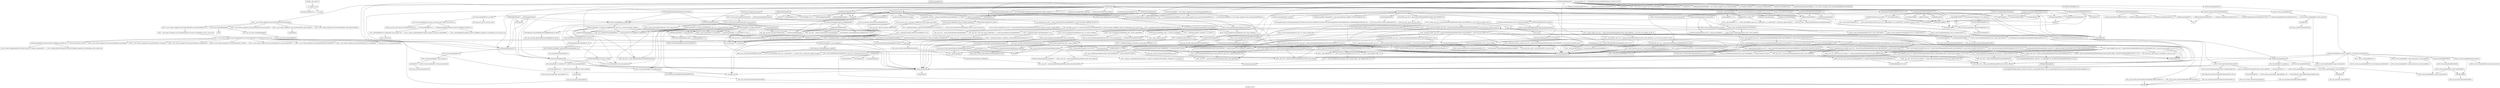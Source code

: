 digraph "Call graph: Mesh.ll" {
	label="Call graph: Mesh.ll";

	Node0x56199bb278f0 [shape=record,label="{__cxx_global_var_init}"];
	Node0x56199bb278f0 -> Node0x56199bb5e7d0;
	Node0x56199bb278f0 -> Node0x56199bb4e8f0;
	Node0x56199bb5e7d0 [shape=record,label="{_ZNSt8ios_base4InitC1Ev}"];
	Node0x56199bb3db30 [shape=record,label="{_ZNSt8ios_base4InitD1Ev}"];
	Node0x56199bb4e8f0 [shape=record,label="{__cxa_atexit}"];
	Node0x56199bb37d50 [shape=record,label="{_ZN4MeshC2EPK9InputFile}"];
	Node0x56199bb37d50 -> Node0x56199bae1c50;
	Node0x56199bb37d50 -> Node0x56199bb60ae0;
	Node0x56199bb37d50 -> Node0x56199bbd9c20;
	Node0x56199bb37d50 -> Node0x56199bc80a10;
	Node0x56199bb37d50 -> Node0x56199bc82750;
	Node0x56199bb37d50 -> Node0x56199bc5cba0;
	Node0x56199bb37d50 -> Node0x56199bc66c50;
	Node0x56199bb37d50 -> Node0x56199bc29820;
	Node0x56199bb37d50 -> Node0x56199bbe06c0;
	Node0x56199bb37d50 -> Node0x56199bbc9610;
	Node0x56199bb37d50 -> Node0x56199bbb6870;
	Node0x56199bb37d50 -> Node0x56199bc12f80;
	Node0x56199bb37d50 -> Node0x56199bbdef10;
	Node0x56199bb37d50 -> Node0x56199bbfd610;
	Node0x56199bb37d50 -> Node0x56199bb7d910;
	Node0x56199bb37d50 -> Node0x56199bc7dac0;
	Node0x56199bb37d50 -> Node0x56199bca4920;
	Node0x56199bb37d50 -> Node0x56199bc0f190;
	Node0x56199bb37d50 -> Node0x56199bc8e170;
	Node0x56199bb37d50 -> Node0x56199bb37e60;
	Node0x56199bb37d50 -> Node0x56199bbdbbf0;
	Node0x56199bb37d50 -> Node0x56199bb24b30;
	Node0x56199bb37d50 -> Node0x56199bc86cf0;
	Node0x56199bafe8c0 [shape=record,label="{__gxx_personality_v0}"];
	Node0x56199bc66c50 [shape=record,label="{_ZNSt7__cxx1112basic_stringIcSt11char_traitsIcESaIcEED1Ev}"];
	Node0x56199bc5cba0 [shape=record,label="{_ZNSaIcED1Ev}"];
	Node0x56199bb7d910 [shape=record,label="{_ZStlsISt11char_traitsIcEERSt13basic_ostreamIcT_ES5_PKc}"];
	Node0x56199bc7dac0 [shape=record,label="{_ZNSolsEi}"];
	Node0x56199bca4920 [shape=record,label="{_ZNSolsEPFRSoS_E}"];
	Node0x56199baf7c70 [shape=record,label="{_ZSt4endlIcSt11char_traitsIcEERSt13basic_ostreamIT_T0_ES6_}"];
	Node0x56199bc8e170 [shape=record,label="{exit}"];
	Node0x56199bae1c50 [shape=record,label="{_ZNSt6vectorIdSaIdEEC2Ev}"];
	Node0x56199bae1c50 -> Node0x56199bc36450;
	Node0x56199bb60ae0 [shape=record,label="{_ZNSt6vectorIiSaIiEEC2Ev}"];
	Node0x56199bb60ae0 -> Node0x56199bab6890;
	Node0x56199bc12f80 [shape=record,label="{_ZNK9InputFile6getIntERKNSt7__cxx1112basic_stringIcSt11char_traitsIcESaIcEEEi}"];
	Node0x56199bbc9610 [shape=record,label="{_ZNSaIcEC1Ev}"];
	Node0x56199bbb6870 [shape=record,label="{_ZNSt7__cxx1112basic_stringIcSt11char_traitsIcESaIcEEC2IS3_EEPKcRKS3_}"];
	Node0x56199bbb6870 -> Node0x56199bab2c00;
	Node0x56199bbb6870 -> Node0x56199bab60e0;
	Node0x56199bbb6870 -> Node0x56199bab4550;
	Node0x56199bbb6870 -> Node0x56199bab5c60;
	Node0x56199bbb6870 -> Node0x56199bb10b40;
	Node0x56199bb24b30 [shape=record,label="{_ZNK9InputFile13getDoubleListERKNSt7__cxx1112basic_stringIcSt11char_traitsIcESaIcEEERKSt6vectorIdSaIdEE}"];
	Node0x56199bc86cf0 [shape=record,label="{llvm.memset.p0.i64}"];
	Node0x56199bbdbbf0 [shape=record,label="{_ZNSt6vectorIdSaIdEEaSEOS1_}"];
	Node0x56199bbdbbf0 -> Node0x56199bcaaa30;
	Node0x56199bbd9c20 [shape=record,label="{_ZNSt6vectorIdSaIdEED2Ev}"];
	Node0x56199bbd9c20 -> Node0x56199bc88830;
	Node0x56199bbd9c20 -> Node0x56199bc5cc20;
	Node0x56199bbd9c20 -> Node0x56199bc5ac80;
	Node0x56199bbd9c20 -> Node0x56199bb75b70;
	Node0x56199bb37e60 [shape=record,label="{_ZNKSt6vectorIdSaIdEE4sizeEv}"];
	Node0x56199bbdef10 [shape=record,label="{_Znwm}"];
	Node0x56199bc0f190 [shape=record,label="{_ZN7GenMeshC1EPK9InputFile}"];
	Node0x56199bc82750 [shape=record,label="{_ZdlPv}"];
	Node0x56199bbfd610 [shape=record,label="{_ZN7WriteXYC1EP4Mesh}"];
	Node0x56199bbe06c0 [shape=record,label="{_ZN10ExportGoldC1EP4Mesh}"];
	Node0x56199bc29820 [shape=record,label="{_ZN4Mesh4initEv}"];
	Node0x56199bc29820 -> Node0x56199bab6600;
	Node0x56199bc29820 -> Node0x56199bb60ae0;
	Node0x56199bc29820 -> Node0x56199bad3860;
	Node0x56199bc29820 -> Node0x56199bc80a10;
	Node0x56199bc29820 -> Node0x56199bad5dc0;
	Node0x56199bc29820 -> Node0x56199bad4f50;
	Node0x56199bc29820 -> Node0x56199bad4780;
	Node0x56199bc29820 -> Node0x56199bad38e0;
	Node0x56199bc29820 -> Node0x56199bad2490;
	Node0x56199bc29820 -> Node0x56199bad31c0;
	Node0x56199bc29820 -> Node0x56199bab6490;
	Node0x56199bc29820 -> Node0x56199bab6400;
	Node0x56199bc29820 -> Node0x56199baeb320;
	Node0x56199bc29820 -> Node0x56199bad3140;
	Node0x56199bc29820 -> Node0x56199baca310;
	Node0x56199bc29820 -> Node0x56199bacacb0;
	Node0x56199bc29820 -> Node0x56199bacb080;
	Node0x56199bc29820 -> Node0x56199bacb840;
	Node0x56199bc29820 -> Node0x56199bacd250;
	Node0x56199bc29820 -> Node0x56199bacd7f0;
	Node0x56199bc29820 -> Node0x56199bad20a0;
	Node0x56199bc29820 -> Node0x56199bad1220;
	Node0x56199bc29820 -> Node0x56199bace000;
	Node0x56199bc29820 -> Node0x56199bace460;
	Node0x56199bc29820 -> Node0x56199bace900;
	Node0x56199bc29820 -> Node0x56199bacf260;
	Node0x56199bc29820 -> Node0x56199bad07d0;
	Node0x56199bc80a10 [shape=record,label="{_ZNSt6vectorIiSaIiEED2Ev}"];
	Node0x56199bc80a10 -> Node0x56199bad6330;
	Node0x56199bc80a10 -> Node0x56199bad69b0;
	Node0x56199bc80a10 -> Node0x56199bad6f80;
	Node0x56199bc80a10 -> Node0x56199bb75b70;
	Node0x56199bace460 [shape=record,label="{_ZN4Mesh10initChunksEv}"];
	Node0x56199bace460 -> Node0x56199bae4dd0;
	Node0x56199bace460 -> Node0x56199bae38a0;
	Node0x56199bace460 -> Node0x56199bae8790;
	Node0x56199bace460 -> Node0x56199baeb320;
	Node0x56199bace460 -> Node0x56199bae76f0;
	Node0x56199bad8ac0 [shape=record,label="{_ZN4MeshD2Ev}"];
	Node0x56199bad8ac0 -> Node0x56199bad9300;
	Node0x56199bad8ac0 -> Node0x56199bc82750;
	Node0x56199bad8ac0 -> Node0x56199bada290;
	Node0x56199bad8ac0 -> Node0x56199bbd9c20;
	Node0x56199bad8ac0 -> Node0x56199badad70;
	Node0x56199bad8ac0 -> Node0x56199bc80a10;
	Node0x56199bad9300 [shape=record,label="{_ZN7GenMeshD1Ev}"];
	Node0x56199bada290 [shape=record,label="{_ZN7WriteXYD1Ev}"];
	Node0x56199badad70 [shape=record,label="{_ZN10ExportGoldD1Ev}"];
	Node0x56199bab6600 [shape=record,label="{_ZNSt6vectorI7double2SaIS0_EEC2Ev}"];
	Node0x56199bab6600 -> Node0x56199badd140;
	Node0x56199bab6400 [shape=record,label="{_ZNKSt6vectorI7double2SaIS0_EE4sizeEv}"];
	Node0x56199bab6490 [shape=record,label="{_ZN7GenMesh8generateERSt6vectorI7double2SaIS1_EERS0_IiSaIiEES7_S7_S7_S7_S7_S7_S7_S7_}"];
	Node0x56199baeb320 [shape=record,label="{_ZNKSt6vectorIiSaIiEE4sizeEv}"];
	Node0x56199baca310 [shape=record,label="{_ZN6Memory5allocIiEEPT_i}"];
	Node0x56199baca310 -> Node0x56199bade000;
	Node0x56199bacb840 [shape=record,label="{_ZSt4copyIN9__gnu_cxx17__normal_iteratorIPiSt6vectorIiSaIiEEEES2_ET0_T_S8_S7_}"];
	Node0x56199bacb840 -> Node0x56199badf810;
	Node0x56199bacb840 -> Node0x56199bae0da0;
	Node0x56199bacb840 -> Node0x56199bae1d30;
	Node0x56199bacacb0 [shape=record,label="{_ZNSt6vectorIiSaIiEE5beginEv}"];
	Node0x56199bacacb0 -> Node0x56199bae2320;
	Node0x56199bacb080 [shape=record,label="{_ZNSt6vectorIiSaIiEE3endEv}"];
	Node0x56199bacb080 -> Node0x56199bae2320;
	Node0x56199bacd250 [shape=record,label="{_ZN4Mesh9initSidesERKSt6vectorIiSaIiEES4_S4_}"];
	Node0x56199bacd250 -> Node0x56199baca310;
	Node0x56199bacd250 -> Node0x56199bae3370;
	Node0x56199bacd7f0 [shape=record,label="{_ZNSt6vectorIiSaIiEE6resizeEm}"];
	Node0x56199bacd7f0 -> Node0x56199baeb320;
	Node0x56199bacd7f0 -> Node0x56199bcbadf0;
	Node0x56199bacd7f0 -> Node0x56199bcbad70;
	Node0x56199bace000 [shape=record,label="{_ZN4Mesh9initEdgesEv}"];
	Node0x56199bace000 -> Node0x56199bcbae70;
	Node0x56199bace000 -> Node0x56199bcbaef0;
	Node0x56199bace000 -> Node0x56199bcbaf70;
	Node0x56199bace000 -> Node0x56199bae6db0;
	Node0x56199bace000 -> Node0x56199bad2490;
	Node0x56199bace000 -> Node0x56199bae8790;
	Node0x56199bace000 -> Node0x56199baca310;
	Node0x56199bace000 -> Node0x56199bae38a0;
	Node0x56199bace000 -> Node0x56199bae4dd0;
	Node0x56199bace000 -> Node0x56199bcbbc90;
	Node0x56199bace000 -> Node0x56199baeb320;
	Node0x56199bace000 -> Node0x56199bacacb0;
	Node0x56199bace000 -> Node0x56199bacb080;
	Node0x56199bace000 -> Node0x56199bcbbd10;
	Node0x56199bace000 -> Node0x56199bcbbd90;
	Node0x56199bcbaf70 [shape=record,label="{_ZNSaISt6vectorIiSaIiEEED2Ev}"];
	Node0x56199bcbaf70 -> Node0x56199bb00040;
	Node0x56199bab60e0 [shape=record,label="{_ZNSt7__cxx1112basic_stringIcSt11char_traitsIcESaIcEE12_Alloc_hiderC1EPcRKS3_}"];
	Node0x56199bab5c60 [shape=record,label="{_ZNSt7__cxx1112basic_stringIcSt11char_traitsIcESaIcEE12_M_constructIPKcEEvT_S8_}"];
	Node0x56199bab5c60 -> Node0x56199bb3b180;
	Node0x56199bae38a0 [shape=record,label="{_ZSt3minIiERKT_S2_S2_}"];
	Node0x56199bae4dd0 [shape=record,label="{_ZSt3maxIiERKT_S2_S2_}"];
	Node0x56199bcbbc90 [shape=record,label="{_ZNSt6vectorIS_IiSaIiEESaIS1_EEixEm}"];
	Node0x56199bcbbd90 [shape=record,label="{_ZN9__gnu_cxxmiIPiSt6vectorIiSaIiEEEENS_17__normal_iteratorIT_T0_E15difference_typeERKS8_SB_}"];
	Node0x56199bcbbd90 -> Node0x56199bb00450;
	Node0x56199bcbbd10 [shape=record,label="{_ZSt4findIN9__gnu_cxx17__normal_iteratorIPiSt6vectorIiSaIiEEEEiET_S7_S7_RKT0_}"];
	Node0x56199bcbbd10 -> Node0x56199badf810;
	Node0x56199bcbbd10 -> Node0x56199bb02260;
	Node0x56199bcbbd10 -> Node0x56199bb016d0;
	Node0x56199bae8790 [shape=record,label="{_ZNSt6vectorIiSaIiEE9push_backERKi}"];
	Node0x56199bae8790 -> Node0x56199bb02660;
	Node0x56199bae8790 -> Node0x56199bacb080;
	Node0x56199bae8790 -> Node0x56199bb02a60;
	Node0x56199bace900 [shape=record,label="{_ZN4Mesh10initInvMapEv}"];
	Node0x56199bace900 -> Node0x56199baca310;
	Node0x56199bace900 -> Node0x56199bcbc0a0;
	Node0x56199bace900 -> Node0x56199bae7eb0;
	Node0x56199bace900 -> Node0x56199bae8ef0;
	Node0x56199bace900 -> Node0x56199bae9f10;
	Node0x56199bace900 -> Node0x56199baea520;
	Node0x56199bace900 -> Node0x56199baea8f0;
	Node0x56199bace900 -> Node0x56199baeade0;
	Node0x56199bace900 -> Node0x56199baeb6a0;
	Node0x56199bace900 -> Node0x56199baeb090;
	Node0x56199bace900 -> Node0x56199bcbc120;
	Node0x56199bacf260 [shape=record,label="{_ZN4Mesh12initParallelERKSt6vectorIiSaIiEES4_S4_S4_S4_S4_}"];
	Node0x56199bacf260 -> Node0x56199baeb320;
	Node0x56199bacf260 -> Node0x56199baca310;
	Node0x56199bacf260 -> Node0x56199baeba40;
	Node0x56199bacf260 -> Node0x56199baebde0;
	Node0x56199bacf260 -> Node0x56199baec460;
	Node0x56199bad07d0 [shape=record,label="{_ZN4Mesh10writeStatsEv}"];
	Node0x56199bad07d0 -> Node0x56199baece80;
	Node0x56199bad07d0 -> Node0x56199bca4920;
	Node0x56199bad07d0 -> Node0x56199bb7d910;
	Node0x56199bad07d0 -> Node0x56199bc7dac0;
	Node0x56199bad07d0 -> Node0x56199baed840;
	Node0x56199bad07d0 -> Node0x56199baee200;
	Node0x56199bad1220 [shape=record,label="{_ZN6Memory5allocI7double2EEPT_i}"];
	Node0x56199bad1220 -> Node0x56199bade000;
	Node0x56199bad20a0 [shape=record,label="{_ZN6Memory5allocIdEEPT_i}"];
	Node0x56199bad20a0 -> Node0x56199bade000;
	Node0x56199bad2490 [shape=record,label="{_ZNSt6vectorIiSaIiEEixEm}"];
	Node0x56199bad3140 [shape=record,label="{_ZNSt6vectorI7double2SaIS0_EEixEm}"];
	Node0x56199bad31c0 [shape=record,label="{_ZN7double2aSERKS_}"];
	Node0x56199bad38e0 [shape=record,label="{_ZN4Mesh8calcCtrsEPK7double2PS0_S3_ii}"];
	Node0x56199bad38e0 -> Node0x56199baef2b0;
	Node0x56199bad38e0 -> Node0x56199baf0170;
	Node0x56199bad38e0 -> Node0x56199baf0b30;
	Node0x56199bad38e0 -> Node0x56199baf14f0;
	Node0x56199bad38e0 -> Node0x56199baf1eb0;
	Node0x56199bad38e0 -> Node0x56199bad31c0;
	Node0x56199bad38e0 -> Node0x56199bb39200;
	Node0x56199bad38e0 -> Node0x56199baf29e0;
	Node0x56199bad4780 [shape=record,label="{_ZN4Mesh8calcVolsEPK7double2S2_PdS3_S3_S3_ii}"];
	Node0x56199bad4780 -> Node0x56199baf4820;
	Node0x56199bad4780 -> Node0x56199baf0b30;
	Node0x56199bad4780 -> Node0x56199baf72f0;
	Node0x56199bad4780 -> Node0x56199baf8330;
	Node0x56199bad4f50 [shape=record,label="{_ZN4Mesh13calcSideFracsEPKdS1_Pdii}"];
	Node0x56199bad5dc0 [shape=record,label="{_ZN4Mesh13checkBadSidesEv}"];
	Node0x56199bad5dc0 -> Node0x56199bb7d910;
	Node0x56199bad5dc0 -> Node0x56199bc7dac0;
	Node0x56199bad5dc0 -> Node0x56199bc8e170;
	Node0x56199bad5dc0 -> Node0x56199bca4920;
	Node0x56199bad3860 [shape=record,label="{_ZNSt6vectorI7double2SaIS0_EED2Ev}"];
	Node0x56199bad3860 -> Node0x56199bcc1ce0;
	Node0x56199bad3860 -> Node0x56199bcc1d60;
	Node0x56199bad3860 -> Node0x56199bcc1de0;
	Node0x56199bad3860 -> Node0x56199bb75b70;
	Node0x56199bae3370 [shape=record,label="{_ZNKSt6vectorIiSaIiEEixEm}"];
	Node0x56199bcbae70 [shape=record,label="{_ZNSaISt6vectorIiSaIiEEEC2Ev}"];
	Node0x56199bcbae70 -> Node0x56199bcc1e60;
	Node0x56199bcbaef0 [shape=record,label="{_ZNSt6vectorIS_IiSaIiEESaIS1_EEC2EmRKS2_}"];
	Node0x56199bcbaef0 -> Node0x56199bcc1ee0;
	Node0x56199bcbaef0 -> Node0x56199bafac00;
	Node0x56199bcbaef0 -> Node0x56199bafbfb0;
	Node0x56199bcbaef0 -> Node0x56199baff610;
	Node0x56199bae1d30 [shape=record,label="{_ZSt14__copy_move_a2ILb0EN9__gnu_cxx17__normal_iteratorIPiSt6vectorIiSaIiEEEES2_ET1_T0_S8_S7_}"];
	Node0x56199bae1d30 -> Node0x56199badf810;
	Node0x56199bae1d30 -> Node0x56199bcc38a0;
	Node0x56199bae1d30 -> Node0x56199bcc3ad0;
	Node0x56199bae1d30 -> Node0x56199bcc3a50;
	Node0x56199bae1d30 -> Node0x56199bcc39d0;
	Node0x56199bae0da0 [shape=record,label="{_ZSt12__miter_baseIN9__gnu_cxx17__normal_iteratorIPiSt6vectorIiSaIiEEEEET_S7_}"];
	Node0x56199bae0da0 -> Node0x56199badf810;
	Node0x56199badf810 [shape=record,label="{llvm.memcpy.p0.p0.i64}"];
	Node0x56199bcc3ad0 [shape=record,label="{_ZSt12__niter_wrapIPiET_RKS1_S1_}"];
	Node0x56199bcc3a50 [shape=record,label="{_ZSt13__copy_move_aILb0EPiS0_ET1_T0_S2_S1_}"];
	Node0x56199bcc3a50 -> Node0x56199bcc3b50;
	Node0x56199bcc38a0 [shape=record,label="{_ZSt12__niter_baseIPiSt6vectorIiSaIiEEET_N9__gnu_cxx17__normal_iteratorIS4_T0_EE}"];
	Node0x56199bcc38a0 -> Node0x56199bb00450;
	Node0x56199bcc39d0 [shape=record,label="{_ZSt12__niter_baseIPiET_S1_}"];
	Node0x56199bcc3b50 [shape=record,label="{_ZNSt11__copy_moveILb0ELb1ESt26random_access_iterator_tagE8__copy_mIiEEPT_PKS3_S6_S4_}"];
	Node0x56199bcc3b50 -> Node0x56199bcc3c30;
	Node0x56199bcc3c30 [shape=record,label="{llvm.memmove.p0.p0.i64}"];
	Node0x56199bb00450 [shape=record,label="{_ZNK9__gnu_cxx17__normal_iteratorIPiSt6vectorIiSaIiEEE4baseEv}"];
	Node0x56199bcbad70 [shape=record,label="{_ZNSt6vectorIiSaIiEE17_M_default_appendEm}"];
	Node0x56199bcbad70 -> Node0x56199baeb320;
	Node0x56199bcbad70 -> Node0x56199bb1b440;
	Node0x56199bcbad70 -> Node0x56199bb75b70;
	Node0x56199bcbad70 -> Node0x56199bad6330;
	Node0x56199bcbad70 -> Node0x56199bb5f540;
	Node0x56199bcbad70 -> Node0x56199bb608b0;
	Node0x56199bcbad70 -> Node0x56199bb60df0;
	Node0x56199bcbad70 -> Node0x56199bb2e6b0;
	Node0x56199bcbad70 -> Node0x56199bb611d0;
	Node0x56199bcbad70 -> Node0x56199bb21990;
	Node0x56199bcbad70 -> Node0x56199bcc17b0;
	Node0x56199bcbad70 -> Node0x56199bcc1730;
	Node0x56199bcbadf0 [shape=record,label="{_ZNSt6vectorIiSaIiEE15_M_erase_at_endEPi}"];
	Node0x56199bcbadf0 -> Node0x56199bad6330;
	Node0x56199bcbadf0 -> Node0x56199bad69b0;
	Node0x56199bcbadf0 -> Node0x56199bb75b70;
	Node0x56199bb1b440 [shape=record,label="{_ZNKSt6vectorIiSaIiEE8max_sizeEv}"];
	Node0x56199bb1b440 -> Node0x56199bb62280;
	Node0x56199bb1b440 -> Node0x56199bb62b30;
	Node0x56199bae6db0 [shape=record,label="{_ZNSt6vectorIS_IiSaIiEESaIS1_EED2Ev}"];
	Node0x56199bae6db0 -> Node0x56199bb02e60;
	Node0x56199bae6db0 -> Node0x56199bb03580;
	Node0x56199bae6db0 -> Node0x56199baff610;
	Node0x56199bae6db0 -> Node0x56199bb75b70;
	Node0x56199bae76f0 [shape=record,label="{_ZNSt6vectorIiSaIiEE9push_backEOi}"];
	Node0x56199bae76f0 -> Node0x56199bb03f20;
	Node0x56199bae7eb0 [shape=record,label="{_ZNSaISt4pairIiiEEC2Ev}"];
	Node0x56199bae7eb0 -> Node0x56199bb06170;
	Node0x56199bae8ef0 [shape=record,label="{_ZNSt6vectorISt4pairIiiESaIS1_EEC2EmRKS2_}"];
	Node0x56199bae8ef0 -> Node0x56199bb071d0;
	Node0x56199bae8ef0 -> Node0x56199bb07a00;
	Node0x56199bae8ef0 -> Node0x56199bb08780;
	Node0x56199bae8ef0 -> Node0x56199bb3bb00;
	Node0x56199bae9f10 [shape=record,label="{_ZNSaISt4pairIiiEED2Ev}"];
	Node0x56199bae9f10 -> Node0x56199bb0aba0;
	Node0x56199baea520 [shape=record,label="{_ZSt9make_pairIRiS0_ESt4pairINSt17__decay_and_stripIT_E6__typeENS2_IT0_E6__typeEEOS3_OS6_}"];
	Node0x56199baea520 -> Node0x56199bb0b560;
	Node0x56199baea8f0 [shape=record,label="{_ZNSt6vectorISt4pairIiiESaIS1_EEixEm}"];
	Node0x56199baeade0 [shape=record,label="{_ZNSt4pairIiiEaSEOS0_}"];
	Node0x56199baeb6a0 [shape=record,label="{_ZSt4sortIN9__gnu_cxx17__normal_iteratorIPSt4pairIiiESt6vectorIS3_SaIS3_EEEEEvT_S9_}"];
	Node0x56199baeb6a0 -> Node0x56199badf810;
	Node0x56199baeb6a0 -> Node0x56199bb10df0;
	Node0x56199baeb6a0 -> Node0x56199bb0ee90;
	Node0x56199bcbc120 [shape=record,label="{_ZNSt6vectorISt4pairIiiESaIS1_EE5beginEv}"];
	Node0x56199bcbc120 -> Node0x56199bb113c0;
	Node0x56199baeb090 [shape=record,label="{_ZNSt6vectorISt4pairIiiESaIS1_EE3endEv}"];
	Node0x56199baeb090 -> Node0x56199bb113c0;
	Node0x56199bcbc0a0 [shape=record,label="{_ZNSt6vectorISt4pairIiiESaIS1_EED2Ev}"];
	Node0x56199bcbc0a0 -> Node0x56199bb11ea0;
	Node0x56199bcbc0a0 -> Node0x56199bb14e70;
	Node0x56199bcbc0a0 -> Node0x56199bb3bb00;
	Node0x56199bcbc0a0 -> Node0x56199bb75b70;
	Node0x56199baec460 [shape=record,label="{_ZSt4copyIN9__gnu_cxx17__normal_iteratorIPKiSt6vectorIiSaIiEEEEPiET0_T_SA_S9_}"];
	Node0x56199baec460 -> Node0x56199badf810;
	Node0x56199baec460 -> Node0x56199bb14230;
	Node0x56199baec460 -> Node0x56199bb14700;
	Node0x56199baeba40 [shape=record,label="{_ZNKSt6vectorIiSaIiEE5beginEv}"];
	Node0x56199baeba40 -> Node0x56199bb14a50;
	Node0x56199baebde0 [shape=record,label="{_ZNKSt6vectorIiSaIiEE3endEv}"];
	Node0x56199baebde0 -> Node0x56199bb14a50;
	Node0x56199baece80 [shape=record,label="{_ZN8Parallel9globalSumERl}"];
	Node0x56199baed840 [shape=record,label="{_ZN8Parallel9globalSumERi}"];
	Node0x56199baee200 [shape=record,label="{_ZNSolsEl}"];
	Node0x56199bb17580 [shape=record,label="{_ZN4Mesh5writeERKNSt7__cxx1112basic_stringIcSt11char_traitsIcESaIcEEEidPKdS9_S9_}"];
	Node0x56199bb17580 -> Node0x56199bb7d910;
	Node0x56199bb17580 -> Node0x56199bca4920;
	Node0x56199bb17580 -> Node0x56199bb18360;
	Node0x56199bb17580 -> Node0x56199bcbb140;
	Node0x56199bb18360 [shape=record,label="{_ZN7WriteXY5writeERKNSt7__cxx1112basic_stringIcSt11char_traitsIcESaIcEEEPKdS9_S9_}"];
	Node0x56199bcbb140 [shape=record,label="{_ZN10ExportGold5writeERKNSt7__cxx1112basic_stringIcSt11char_traitsIcESaIcEEEidPKdS9_S9_}"];
	Node0x56199bcbb1f0 [shape=record,label="{_ZN4Mesh9getXPlaneEd}"];
	Node0x56199bcbb1f0 -> Node0x56199bb60ae0;
	Node0x56199bcbb1f0 -> Node0x56199bcbb2a0;
	Node0x56199bcbb1f0 -> Node0x56199bae8790;
	Node0x56199bcbb1f0 -> Node0x56199bc80a10;
	Node0x56199bcbb2a0 [shape=record,label="{llvm.fabs.f64}"];
	Node0x56199bcbb470 [shape=record,label="{_ZN4Mesh9getYPlaneEd}"];
	Node0x56199bcbb470 -> Node0x56199bb60ae0;
	Node0x56199bcbb470 -> Node0x56199bcbb2a0;
	Node0x56199bcbb470 -> Node0x56199bae8790;
	Node0x56199bcbb470 -> Node0x56199bc80a10;
	Node0x56199bcbb640 [shape=record,label="{_ZN4Mesh14getPlaneChunksEiPKiRSt6vectorIiSaIiEES5_}"];
	Node0x56199bcbb640 -> Node0x56199bacd7f0;
	Node0x56199bcbb640 -> Node0x56199bae8790;
	Node0x56199bcbb640 -> Node0x56199bad2490;
	Node0x56199bcbb640 -> Node0x56199bcbb6c0;
	Node0x56199bcbb6c0 [shape=record,label="{_ZSt11lower_boundIPKiiET_S2_S2_RKT0_}"];
	Node0x56199bcbb6c0 -> Node0x56199bcbb890;
	Node0x56199bcbb6c0 -> Node0x56199bcbb910;
	Node0x56199baf0170 [shape=record,label="{_ZSt4fillIP7double2S0_EvT_S2_RKT0_}"];
	Node0x56199baf0170 -> Node0x56199bb186b0;
	Node0x56199baf0170 -> Node0x56199bb18e70;
	Node0x56199baef2b0 [shape=record,label="{_ZN7double2C2ERKdS1_}"];
	Node0x56199baf0b30 [shape=record,label="{_ZN7double2D2Ev}"];
	Node0x56199baf1eb0 [shape=record,label="{_ZmlRKdRK7double2}"];
	Node0x56199baf1eb0 -> Node0x56199baef2b0;
	Node0x56199baf14f0 [shape=record,label="{_ZplRK7double2S1_}"];
	Node0x56199baf14f0 -> Node0x56199baef2b0;
	Node0x56199baf29e0 [shape=record,label="{_ZN7double2pLERKS_}"];
	Node0x56199bb39200 [shape=record,label="{_ZN7double2dVERKd}"];
	Node0x56199baf4820 [shape=record,label="{_ZSt4fillIPddEvT_S1_RKT0_}"];
	Node0x56199baf4820 -> Node0x56199bb19700;
	Node0x56199baf4820 -> Node0x56199bb1a6f0;
	Node0x56199baf8330 [shape=record,label="{_Z5crossRK7double2S1_}"];
	Node0x56199baf8330 -> Node0x56199bb1b660;
	Node0x56199baf72f0 [shape=record,label="{_ZmiRK7double2S1_}"];
	Node0x56199baf72f0 -> Node0x56199baef2b0;
	Node0x56199bbccf70 [shape=record,label="{_ZN4Mesh12calcSurfVecsEPK7double2S2_PS0_ii}"];
	Node0x56199bbccf70 -> Node0x56199baf72f0;
	Node0x56199bbccf70 -> Node0x56199bb1f1a0;
	Node0x56199bbccf70 -> Node0x56199bad31c0;
	Node0x56199bbccf70 -> Node0x56199baf0b30;
	Node0x56199bb1f1a0 [shape=record,label="{_Z9rotateCCWRK7double2}"];
	Node0x56199bb1f1a0 -> Node0x56199baef2b0;
	Node0x56199bcbfb90 [shape=record,label="{_ZN4Mesh11calcEdgeLenEPK7double2Pdii}"];
	Node0x56199bcbfb90 -> Node0x56199baf72f0;
	Node0x56199bcbfb90 -> Node0x56199bcbfc40;
	Node0x56199bcbfb90 -> Node0x56199baf0b30;
	Node0x56199bcbfc40 [shape=record,label="{_Z6lengthRK7double2}"];
	Node0x56199bcbfc40 -> Node0x56199bb1b660;
	Node0x56199bcbfc40 -> Node0x56199bcbfcc0;
	Node0x56199bcbfd40 [shape=record,label="{_ZN4Mesh11calcCharLenEPKdPdii}"];
	Node0x56199bcbfd40 -> Node0x56199baf4820;
	Node0x56199bcbfd40 -> Node0x56199bcbfdc0;
	Node0x56199bcbfdc0 [shape=record,label="{_ZSt3minIdERKT_S2_S2_}"];
	Node0x56199bcbfe40 [shape=record,label="{_ZN4Mesh11sumToPointsIdEEvPKT_PS1_}"];
	Node0x56199bcbfe40 -> Node0x56199bcbfec0;
	Node0x56199bcbfe40 -> Node0x56199bcbff40;
	Node0x56199bcbfec0 [shape=record,label="{_ZN4Mesh9sumOnProcIdEEvPKT_PS1_}"];
	Node0x56199bcbfec0 -> Node0x56199bad2490;
	Node0x56199bcbff40 [shape=record,label="{_ZN4Mesh14sumAcrossProcsIdEEvPT_}"];
	Node0x56199bcbff40 -> Node0x56199bad20a0;
	Node0x56199bcbff40 -> Node0x56199bcbffc0;
	Node0x56199bcbff40 -> Node0x56199bcc0040;
	Node0x56199bcbff40 -> Node0x56199bcc0170;
	Node0x56199bcbff40 -> Node0x56199bcc01f0;
	Node0x56199bcc03c0 [shape=record,label="{_ZN4Mesh11sumToPointsI7double2EEvPKT_PS2_}"];
	Node0x56199bcc03c0 -> Node0x56199bcc0440;
	Node0x56199bcc03c0 -> Node0x56199bcc04c0;
	Node0x56199bcc0440 [shape=record,label="{_ZN4Mesh9sumOnProcI7double2EEvPKT_PS2_}"];
	Node0x56199bcc0440 -> Node0x56199bad2490;
	Node0x56199bcc0440 -> Node0x56199baf0b30;
	Node0x56199bcc0440 -> Node0x56199bcc0540;
	Node0x56199bcc0440 -> Node0x56199baf29e0;
	Node0x56199bcc0440 -> Node0x56199bad31c0;
	Node0x56199bcc04c0 [shape=record,label="{_ZN4Mesh14sumAcrossProcsI7double2EEvPT_}"];
	Node0x56199bcc04c0 -> Node0x56199bad1220;
	Node0x56199bcc04c0 -> Node0x56199bcc0710;
	Node0x56199bcc04c0 -> Node0x56199bcc0790;
	Node0x56199bcc04c0 -> Node0x56199bcc0810;
	Node0x56199bcc04c0 -> Node0x56199bcc0890;
	Node0x56199bc36450 [shape=record,label="{_ZNSt12_Vector_baseIdSaIdEEC2Ev}"];
	Node0x56199bc36450 -> Node0x56199bcc0a60;
	Node0x56199bcc0a60 [shape=record,label="{_ZNSt12_Vector_baseIdSaIdEE12_Vector_implC2Ev}"];
	Node0x56199bcc0a60 -> Node0x56199bcc0ae0;
	Node0x56199bcc0a60 -> Node0x56199bcc0b90;
	Node0x56199bcc0ae0 [shape=record,label="{_ZNSaIdEC2Ev}"];
	Node0x56199bcc0ae0 -> Node0x56199bcc0c10;
	Node0x56199bcc0c10 [shape=record,label="{_ZN9__gnu_cxx13new_allocatorIdEC2Ev}"];
	Node0x56199bab6890 [shape=record,label="{_ZNSt12_Vector_baseIiSaIiEEC2Ev}"];
	Node0x56199bab6890 -> Node0x56199bcc0c90;
	Node0x56199bcc0c90 [shape=record,label="{_ZNSt12_Vector_baseIiSaIiEE12_Vector_implC2Ev}"];
	Node0x56199bcc0c90 -> Node0x56199bcc0d40;
	Node0x56199bcc0c90 -> Node0x56199bcc0df0;
	Node0x56199bcc0d40 [shape=record,label="{_ZNSaIiEC2Ev}"];
	Node0x56199bcc0d40 -> Node0x56199bcc0e70;
	Node0x56199bcc0df0 [shape=record,label="{_ZNSt12_Vector_baseIiSaIiEE17_Vector_impl_dataC2Ev}"];
	Node0x56199bcc0e70 [shape=record,label="{_ZN9__gnu_cxx13new_allocatorIiEC2Ev}"];
	Node0x56199badd140 [shape=record,label="{_ZNSt12_Vector_baseI7double2SaIS0_EEC2Ev}"];
	Node0x56199badd140 -> Node0x56199bcc0ef0;
	Node0x56199bcc0ef0 [shape=record,label="{_ZNSt12_Vector_baseI7double2SaIS0_EE12_Vector_implC2Ev}"];
	Node0x56199bcc0ef0 -> Node0x56199bcc0fa0;
	Node0x56199bcc0ef0 -> Node0x56199bcc1050;
	Node0x56199bcc0fa0 [shape=record,label="{_ZNSaI7double2EC2Ev}"];
	Node0x56199bcc0fa0 -> Node0x56199bcc10d0;
	Node0x56199bcc1050 [shape=record,label="{_ZNSt12_Vector_baseI7double2SaIS0_EE17_Vector_impl_dataC2Ev}"];
	Node0x56199bcc10d0 [shape=record,label="{_ZN9__gnu_cxx13new_allocatorI7double2EC2Ev}"];
	Node0x56199bb0b560 [shape=record,label="{_ZNSt4pairIiiEC2IRiS2_TnNSt9enable_ifIXaaclsr5_PCCPE22_MoveConstructiblePairIT_T0_EEclsr5_PCCPE30_ImplicitlyMoveConvertiblePairIS4_S5_EEEbE4typeELb1EEEOS4_OS5_}"];
	Node0x56199bb1b660 [shape=record,label="{llvm.fmuladd.f64}"];
	Node0x56199bcbfcc0 [shape=record,label="{sqrt}"];
	Node0x56199bc5cc20 [shape=record,label="{_ZSt8_DestroyIPddEvT_S1_RSaIT0_E}"];
	Node0x56199bc5cc20 -> Node0x56199bb22130;
	Node0x56199bc88830 [shape=record,label="{_ZNSt12_Vector_baseIdSaIdEE19_M_get_Tp_allocatorEv}"];
	Node0x56199bb75b70 [shape=record,label="{__clang_call_terminate}"];
	Node0x56199bb75b70 -> Node0x56199bb21990;
	Node0x56199bb75b70 -> Node0x56199bb24110;
	Node0x56199bb21990 [shape=record,label="{__cxa_begin_catch}"];
	Node0x56199bb24110 [shape=record,label="{_ZSt9terminatev}"];
	Node0x56199bc5ac80 [shape=record,label="{_ZNSt12_Vector_baseIdSaIdEED2Ev}"];
	Node0x56199bc5ac80 -> Node0x56199bb25ba0;
	Node0x56199bc5ac80 -> Node0x56199bb26480;
	Node0x56199bc5ac80 -> Node0x56199bb75b70;
	Node0x56199bb22130 [shape=record,label="{_ZSt8_DestroyIPdEvT_S1_}"];
	Node0x56199bb22130 -> Node0x56199bb27630;
	Node0x56199bb27630 [shape=record,label="{_ZNSt12_Destroy_auxILb1EE9__destroyIPdEEvT_S3_}"];
	Node0x56199bb25ba0 [shape=record,label="{_ZNSt12_Vector_baseIdSaIdEE13_M_deallocateEPdm}"];
	Node0x56199bb25ba0 -> Node0x56199bb27bd0;
	Node0x56199bb26480 [shape=record,label="{_ZNSt12_Vector_baseIdSaIdEE12_Vector_implD2Ev}"];
	Node0x56199bb26480 -> Node0x56199bb29030;
	Node0x56199bb27bd0 [shape=record,label="{_ZNSt16allocator_traitsISaIdEE10deallocateERS0_Pdm}"];
	Node0x56199bb27bd0 -> Node0x56199bb2aeb0;
	Node0x56199bb2aeb0 [shape=record,label="{_ZN9__gnu_cxx13new_allocatorIdE10deallocateEPdm}"];
	Node0x56199bb2aeb0 -> Node0x56199bc82750;
	Node0x56199bb2c500 [shape=record,label="{_ZN9__gnu_cxx13new_allocatorIdED2Ev}"];
	Node0x56199bad69b0 [shape=record,label="{_ZSt8_DestroyIPiiEvT_S1_RSaIT0_E}"];
	Node0x56199bad69b0 -> Node0x56199bb2d420;
	Node0x56199bad6330 [shape=record,label="{_ZNSt12_Vector_baseIiSaIiEE19_M_get_Tp_allocatorEv}"];
	Node0x56199bad6f80 [shape=record,label="{_ZNSt12_Vector_baseIiSaIiEED2Ev}"];
	Node0x56199bad6f80 -> Node0x56199bb2e6b0;
	Node0x56199bad6f80 -> Node0x56199bb31a40;
	Node0x56199bad6f80 -> Node0x56199bb75b70;
	Node0x56199bb2d420 [shape=record,label="{_ZSt8_DestroyIPiEvT_S1_}"];
	Node0x56199bb2d420 -> Node0x56199bb331a0;
	Node0x56199bb331a0 [shape=record,label="{_ZNSt12_Destroy_auxILb1EE9__destroyIPiEEvT_S3_}"];
	Node0x56199bb2e6b0 [shape=record,label="{_ZNSt12_Vector_baseIiSaIiEE13_M_deallocateEPim}"];
	Node0x56199bb2e6b0 -> Node0x56199bb342f0;
	Node0x56199bb31a40 [shape=record,label="{_ZNSt12_Vector_baseIiSaIiEE12_Vector_implD2Ev}"];
	Node0x56199bb31a40 -> Node0x56199bb35530;
	Node0x56199bb342f0 [shape=record,label="{_ZNSt16allocator_traitsISaIiEE10deallocateERS0_Pim}"];
	Node0x56199bb342f0 -> Node0x56199bb35ec0;
	Node0x56199bb35ec0 [shape=record,label="{_ZN9__gnu_cxx13new_allocatorIiE10deallocateEPim}"];
	Node0x56199bb35ec0 -> Node0x56199bc82750;
	Node0x56199bb35530 [shape=record,label="{_ZNSaIiED2Ev}"];
	Node0x56199bb35530 -> Node0x56199bb38880;
	Node0x56199bb38880 [shape=record,label="{_ZN9__gnu_cxx13new_allocatorIiED2Ev}"];
	Node0x56199bab2c00 [shape=record,label="{_ZNSt7__cxx1112basic_stringIcSt11char_traitsIcESaIcEE13_M_local_dataEv}"];
	Node0x56199bcc4010 [shape=record,label="{_ZSt21__unguarded_partitionIN9__gnu_cxx17__normal_iteratorIPSt4pairIiiESt6vectorIS3_SaIS3_EEEENS0_5__ops15_Iter_less_iterEET_SB_SB_SB_T0_}"];
	Node0x56199bcc4010 -> Node0x56199badf810;
	Node0x56199bcc4010 -> Node0x56199bcc4520;
	Node0x56199bcc4010 -> Node0x56199bcc4190;
	Node0x56199bcc4010 -> Node0x56199bbb8c30;
	Node0x56199bcc4010 -> Node0x56199bcc45a0;
	Node0x56199bcc4010 -> Node0x56199bcc4110;
	Node0x56199bab4550 [shape=record,label="{_ZNSt11char_traitsIcE6lengthEPKc}"];
	Node0x56199bab4550 -> Node0x56199bb3c470;
	Node0x56199bab4550 -> Node0x56199bb3e660;
	Node0x56199bb10b40 [shape=record,label="{_ZNSt7__cxx1112basic_stringIcSt11char_traitsIcESaIcEE12_Alloc_hiderD2Ev}"];
	Node0x56199bb10b40 -> Node0x56199bb40d40;
	Node0x56199bb3b180 [shape=record,label="{_ZNSt7__cxx1112basic_stringIcSt11char_traitsIcESaIcEE16_M_construct_auxIPKcEEvT_S8_St12__false_type}"];
	Node0x56199bb3b180 -> Node0x56199bb40f50;
	Node0x56199bb40f50 [shape=record,label="{_ZNSt7__cxx1112basic_stringIcSt11char_traitsIcESaIcEE12_M_constructIPKcEEvT_S8_St20forward_iterator_tag}"];
	Node0x56199bb40f50 -> Node0x56199bb412d0;
	Node0x56199bb40f50 -> Node0x56199bb435a0;
	Node0x56199bb40f50 -> Node0x56199bb44800;
	Node0x56199bb40f50 -> Node0x56199bb45160;
	Node0x56199bb40f50 -> Node0x56199bb46470;
	Node0x56199bb40f50 -> Node0x56199bcc12a0;
	Node0x56199bb40f50 -> Node0x56199bcc1320;
	Node0x56199bb40f50 -> Node0x56199bcc13a0;
	Node0x56199bb40f50 -> Node0x56199bb21990;
	Node0x56199bb40f50 -> Node0x56199bcc16b0;
	Node0x56199bb40f50 -> Node0x56199bcc1730;
	Node0x56199bb40f50 -> Node0x56199bcc17b0;
	Node0x56199bb40f50 -> Node0x56199bcc1830;
	Node0x56199bb40f50 -> Node0x56199bb75b70;
	Node0x56199bb412d0 [shape=record,label="{_ZN9__gnu_cxx17__is_null_pointerIKcEEbPT_}"];
	Node0x56199bb435a0 [shape=record,label="{_ZSt19__throw_logic_errorPKc}"];
	Node0x56199bb44800 [shape=record,label="{_ZSt8distanceIPKcENSt15iterator_traitsIT_E15difference_typeES3_S3_}"];
	Node0x56199bb44800 -> Node0x56199bcc18b0;
	Node0x56199bb44800 -> Node0x56199bcc1960;
	Node0x56199bb46470 [shape=record,label="{_ZNSt7__cxx1112basic_stringIcSt11char_traitsIcESaIcEE7_M_dataEPc}"];
	Node0x56199bb45160 [shape=record,label="{_ZNSt7__cxx1112basic_stringIcSt11char_traitsIcESaIcEE9_M_createERmm}"];
	Node0x56199bcc12a0 [shape=record,label="{_ZNSt7__cxx1112basic_stringIcSt11char_traitsIcESaIcEE11_M_capacityEm}"];
	Node0x56199bcc13a0 [shape=record,label="{_ZNSt7__cxx1112basic_stringIcSt11char_traitsIcESaIcEE13_S_copy_charsEPcPKcS7_}"];
	Node0x56199bcc1320 [shape=record,label="{_ZNKSt7__cxx1112basic_stringIcSt11char_traitsIcESaIcEE7_M_dataEv}"];
	Node0x56199bcc16b0 [shape=record,label="{_ZNSt7__cxx1112basic_stringIcSt11char_traitsIcESaIcEE10_M_disposeEv}"];
	Node0x56199bcc1730 [shape=record,label="{__cxa_rethrow}"];
	Node0x56199bcc17b0 [shape=record,label="{__cxa_end_catch}"];
	Node0x56199bcc1830 [shape=record,label="{_ZNSt7__cxx1112basic_stringIcSt11char_traitsIcESaIcEE13_M_set_lengthEm}"];
	Node0x56199bcc1960 [shape=record,label="{_ZSt10__distanceIPKcENSt15iterator_traitsIT_E15difference_typeES3_S3_St26random_access_iterator_tag}"];
	Node0x56199bcc18b0 [shape=record,label="{_ZSt19__iterator_categoryIPKcENSt15iterator_traitsIT_E17iterator_categoryERKS3_}"];
	Node0x56199bb3c470 [shape=record,label="{_ZN9__gnu_cxx11char_traitsIcE6lengthEPKc}"];
	Node0x56199bb3c470 -> Node0x56199bb54d40;
	Node0x56199bb3e660 [shape=record,label="{strlen}"];
	Node0x56199bb54d40 [shape=record,label="{_ZN9__gnu_cxx11char_traitsIcE2eqERKcS3_}"];
	Node0x56199bb40d40 [shape=record,label="{_ZNSaIcED2Ev}"];
	Node0x56199bcaaa30 [shape=record,label="{_ZNSt6vectorIdSaIdEE14_M_move_assignEOS1_St17integral_constantIbLb1EE}"];
	Node0x56199bcaaa30 -> Node0x56199bb56e70;
	Node0x56199bcaaa30 -> Node0x56199bb57cd0;
	Node0x56199bcaaa30 -> Node0x56199bb29030;
	Node0x56199bcaaa30 -> Node0x56199bb767a0;
	Node0x56199bcaaa30 -> Node0x56199bb75b70;
	Node0x56199bcaaa30 -> Node0x56199bc88830;
	Node0x56199bcaaa30 -> Node0x56199bbd9c20;
	Node0x56199bcaaa30 -> Node0x56199bb5b950;
	Node0x56199bb56e70 [shape=record,label="{_ZNKSt12_Vector_baseIdSaIdEE13get_allocatorEv}"];
	Node0x56199bb56e70 -> Node0x56199bcc2c00;
	Node0x56199bb56e70 -> Node0x56199bcc2c80;
	Node0x56199bb57cd0 [shape=record,label="{_ZNSt6vectorIdSaIdEEC2ERKS0_}"];
	Node0x56199bb57cd0 -> Node0x56199bcc2d60;
	Node0x56199bb29030 [shape=record,label="{_ZNSaIdED2Ev}"];
	Node0x56199bb29030 -> Node0x56199bb2c500;
	Node0x56199bb767a0 [shape=record,label="{_ZNSt12_Vector_baseIdSaIdEE17_Vector_impl_data12_M_swap_dataERS2_}"];
	Node0x56199bb767a0 -> Node0x56199bcc0b90;
	Node0x56199bb767a0 -> Node0x56199bcc2e40;
	Node0x56199bb5b950 [shape=record,label="{_ZSt15__alloc_on_moveISaIdEEvRT_S2_}"];
	Node0x56199bb5b950 -> Node0x56199bcc2f20;
	Node0x56199bcc2c00 [shape=record,label="{_ZNKSt12_Vector_baseIdSaIdEE19_M_get_Tp_allocatorEv}"];
	Node0x56199bcc2c80 [shape=record,label="{_ZNSaIdEC2ERKS_}"];
	Node0x56199bcc2c80 -> Node0x56199bcc2fa0;
	Node0x56199bcc2fa0 [shape=record,label="{_ZN9__gnu_cxx13new_allocatorIdEC2ERKS1_}"];
	Node0x56199bcc2d60 [shape=record,label="{_ZNSt12_Vector_baseIdSaIdEEC2ERKS0_}"];
	Node0x56199bcc2d60 -> Node0x56199bcc3050;
	Node0x56199bcc3050 [shape=record,label="{_ZNSt12_Vector_baseIdSaIdEE12_Vector_implC2ERKS0_}"];
	Node0x56199bcc3050 -> Node0x56199bcc2c80;
	Node0x56199bcc3050 -> Node0x56199bcc0b90;
	Node0x56199bcc0b90 [shape=record,label="{_ZNSt12_Vector_baseIdSaIdEE17_Vector_impl_dataC2Ev}"];
	Node0x56199bcc2e40 [shape=record,label="{_ZNSt12_Vector_baseIdSaIdEE17_Vector_impl_data12_M_copy_dataERKS2_}"];
	Node0x56199bcc2f20 [shape=record,label="{_ZSt18__do_alloc_on_moveISaIdEEvRT_S2_St17integral_constantIbLb1EE}"];
	Node0x56199bcc1d60 [shape=record,label="{_ZSt8_DestroyIP7double2S0_EvT_S2_RSaIT0_E}"];
	Node0x56199bcc1d60 -> Node0x56199bcc3130;
	Node0x56199bcc1ce0 [shape=record,label="{_ZNSt12_Vector_baseI7double2SaIS0_EE19_M_get_Tp_allocatorEv}"];
	Node0x56199bcc1de0 [shape=record,label="{_ZNSt12_Vector_baseI7double2SaIS0_EED2Ev}"];
	Node0x56199bcc1de0 -> Node0x56199bcc31b0;
	Node0x56199bcc1de0 -> Node0x56199bcc3260;
	Node0x56199bcc1de0 -> Node0x56199bb75b70;
	Node0x56199bcc3130 [shape=record,label="{_ZSt8_DestroyIP7double2EvT_S2_}"];
	Node0x56199bcc3130 -> Node0x56199bcc33f0;
	Node0x56199bcc33f0 [shape=record,label="{_ZNSt12_Destroy_auxILb0EE9__destroyIP7double2EEvT_S4_}"];
	Node0x56199bcc33f0 -> Node0x56199bcc3470;
	Node0x56199bcc3470 [shape=record,label="{_ZSt8_DestroyI7double2EvPT_}"];
	Node0x56199bcc3470 -> Node0x56199baf0b30;
	Node0x56199bcc31b0 [shape=record,label="{_ZNSt12_Vector_baseI7double2SaIS0_EE13_M_deallocateEPS0_m}"];
	Node0x56199bcc31b0 -> Node0x56199bcc3550;
	Node0x56199bcc3260 [shape=record,label="{_ZNSt12_Vector_baseI7double2SaIS0_EE12_Vector_implD2Ev}"];
	Node0x56199bcc3260 -> Node0x56199bcc3600;
	Node0x56199bcc3550 [shape=record,label="{_ZNSt16allocator_traitsISaI7double2EE10deallocateERS1_PS0_m}"];
	Node0x56199bcc3550 -> Node0x56199bcc36b0;
	Node0x56199bcc36b0 [shape=record,label="{_ZN9__gnu_cxx13new_allocatorI7double2E10deallocateEPS1_m}"];
	Node0x56199bcc36b0 -> Node0x56199bc82750;
	Node0x56199bcc3600 [shape=record,label="{_ZNSaI7double2ED2Ev}"];
	Node0x56199bcc3600 -> Node0x56199bcc3790;
	Node0x56199bcc3790 [shape=record,label="{_ZN9__gnu_cxx13new_allocatorI7double2ED2Ev}"];
	Node0x56199bade000 [shape=record,label="{malloc}"];
	Node0x56199bae2320 [shape=record,label="{_ZN9__gnu_cxx17__normal_iteratorIPiSt6vectorIiSaIiEEEC2ERKS1_}"];
	Node0x56199bb5f540 [shape=record,label="{_ZSt27__uninitialized_default_n_aIPimiET_S1_T0_RSaIT1_E}"];
	Node0x56199bb5f540 -> Node0x56199bb63590;
	Node0x56199bb608b0 [shape=record,label="{_ZNKSt6vectorIiSaIiEE12_M_check_lenEmPKc}"];
	Node0x56199bb608b0 -> Node0x56199bb1b440;
	Node0x56199bb608b0 -> Node0x56199baeb320;
	Node0x56199bb608b0 -> Node0x56199bb63ba0;
	Node0x56199bb608b0 -> Node0x56199bb64090;
	Node0x56199bb60df0 [shape=record,label="{_ZNSt12_Vector_baseIiSaIiEE11_M_allocateEm}"];
	Node0x56199bb60df0 -> Node0x56199bb64b70;
	Node0x56199bb611d0 [shape=record,label="{_ZNSt6vectorIiSaIiEE11_S_relocateEPiS2_S2_RS0_}"];
	Node0x56199bb611d0 -> Node0x56199bb65070;
	Node0x56199bb62b30 [shape=record,label="{_ZNSt6vectorIiSaIiEE11_S_max_sizeERKS0_}"];
	Node0x56199bb62b30 -> Node0x56199bb66560;
	Node0x56199bb62b30 -> Node0x56199bb68130;
	Node0x56199bb62b30 -> Node0x56199bb75b70;
	Node0x56199bb62280 [shape=record,label="{_ZNKSt12_Vector_baseIiSaIiEE19_M_get_Tp_allocatorEv}"];
	Node0x56199bb66560 [shape=record,label="{_ZNSt16allocator_traitsISaIiEE8max_sizeERKS0_}"];
	Node0x56199bb66560 -> Node0x56199bb20170;
	Node0x56199bb68130 [shape=record,label="{_ZSt3minImERKT_S2_S2_}"];
	Node0x56199bb20170 [shape=record,label="{_ZNK9__gnu_cxx13new_allocatorIiE8max_sizeEv}"];
	Node0x56199bb63590 [shape=record,label="{_ZSt25__uninitialized_default_nIPimET_S1_T0_}"];
	Node0x56199bb63590 -> Node0x56199bb6b6d0;
	Node0x56199bb6b6d0 [shape=record,label="{_ZNSt27__uninitialized_default_n_1ILb1EE18__uninit_default_nIPimEET_S3_T0_}"];
	Node0x56199bb6b6d0 -> Node0x56199bb6ab40;
	Node0x56199bb6ab40 [shape=record,label="{_ZSt6fill_nIPimiET_S1_T0_RKT1_}"];
	Node0x56199bb6ab40 -> Node0x56199bcc39d0;
	Node0x56199bb6ab40 -> Node0x56199bb6c4d0;
	Node0x56199bb6ab40 -> Node0x56199bcc3ad0;
	Node0x56199bb6c4d0 [shape=record,label="{_ZSt10__fill_n_aIPimiEN9__gnu_cxx11__enable_ifIXsr11__is_scalarIT1_EE7__valueET_E6__typeES4_T0_RKS3_}"];
	Node0x56199bb63ba0 [shape=record,label="{_ZSt20__throw_length_errorPKc}"];
	Node0x56199bb64090 [shape=record,label="{_ZSt3maxImERKT_S2_S2_}"];
	Node0x56199bb64b70 [shape=record,label="{_ZNSt16allocator_traitsISaIiEE8allocateERS0_m}"];
	Node0x56199bb64b70 -> Node0x56199bb6d360;
	Node0x56199bb6d360 [shape=record,label="{_ZN9__gnu_cxx13new_allocatorIiE8allocateEmPKv}"];
	Node0x56199bb6d360 -> Node0x56199bb20170;
	Node0x56199bb6d360 -> Node0x56199bb6e3b0;
	Node0x56199bb6d360 -> Node0x56199bbdef10;
	Node0x56199bb6e3b0 [shape=record,label="{_ZSt17__throw_bad_allocv}"];
	Node0x56199bb65070 [shape=record,label="{_ZNSt6vectorIiSaIiEE14_S_do_relocateEPiS2_S2_RS0_St17integral_constantIbLb1EE}"];
	Node0x56199bb65070 -> Node0x56199bb702b0;
	Node0x56199bb702b0 [shape=record,label="{_ZSt12__relocate_aIPiS0_SaIiEET0_T_S3_S2_RT1_}"];
	Node0x56199bb702b0 -> Node0x56199bcc39d0;
	Node0x56199bb702b0 -> Node0x56199bb720f0;
	Node0x56199bb720f0 [shape=record,label="{_ZSt14__relocate_a_1IiiENSt9enable_ifIXsr3std24__is_bitwise_relocatableIT_EE5valueEPS1_E4typeES2_S2_S2_RSaIT0_E}"];
	Node0x56199bb720f0 -> Node0x56199bcc3c30;
	Node0x56199bcc1e60 [shape=record,label="{_ZN9__gnu_cxx13new_allocatorISt6vectorIiSaIiEEEC2Ev}"];
	Node0x56199bb00040 [shape=record,label="{_ZN9__gnu_cxx13new_allocatorISt6vectorIiSaIiEEED2Ev}"];
	Node0x56199bcc1ee0 [shape=record,label="{_ZNSt6vectorIS_IiSaIiEESaIS1_EE17_S_check_init_lenEmRKS2_}"];
	Node0x56199bcc1ee0 -> Node0x56199bb74640;
	Node0x56199bcc1ee0 -> Node0x56199bb74e30;
	Node0x56199bcc1ee0 -> Node0x56199bcbaf70;
	Node0x56199bcc1ee0 -> Node0x56199bb63ba0;
	Node0x56199bafac00 [shape=record,label="{_ZNSt12_Vector_baseISt6vectorIiSaIiEESaIS2_EEC2EmRKS3_}"];
	Node0x56199bafac00 -> Node0x56199bb755e0;
	Node0x56199bafac00 -> Node0x56199bb75c50;
	Node0x56199bafac00 -> Node0x56199bb78b60;
	Node0x56199bafbfb0 [shape=record,label="{_ZNSt6vectorIS_IiSaIiEESaIS1_EE21_M_default_initializeEm}"];
	Node0x56199bafbfb0 -> Node0x56199bb02e60;
	Node0x56199bafbfb0 -> Node0x56199bb771e0;
	Node0x56199baff610 [shape=record,label="{_ZNSt12_Vector_baseISt6vectorIiSaIiEESaIS2_EED2Ev}"];
	Node0x56199baff610 -> Node0x56199bb77c20;
	Node0x56199baff610 -> Node0x56199bb78b60;
	Node0x56199baff610 -> Node0x56199bb75b70;
	Node0x56199bb74e30 [shape=record,label="{_ZNSt6vectorIS_IiSaIiEESaIS1_EE11_S_max_sizeERKS2_}"];
	Node0x56199bb74e30 -> Node0x56199bb783b0;
	Node0x56199bb74e30 -> Node0x56199bb68130;
	Node0x56199bb74640 [shape=record,label="{_ZNSaISt6vectorIiSaIiEEEC2ERKS2_}"];
	Node0x56199bb74640 -> Node0x56199bb79680;
	Node0x56199bb783b0 [shape=record,label="{_ZNSt16allocator_traitsISaISt6vectorIiSaIiEEEE8max_sizeERKS3_}"];
	Node0x56199bb783b0 -> Node0x56199bb981a0;
	Node0x56199bb981a0 [shape=record,label="{_ZNK9__gnu_cxx13new_allocatorISt6vectorIiSaIiEEE8max_sizeEv}"];
	Node0x56199bb79680 [shape=record,label="{_ZN9__gnu_cxx13new_allocatorISt6vectorIiSaIiEEEC2ERKS4_}"];
	Node0x56199bb755e0 [shape=record,label="{_ZNSt12_Vector_baseISt6vectorIiSaIiEESaIS2_EE12_Vector_implC2ERKS3_}"];
	Node0x56199bb755e0 -> Node0x56199bb74640;
	Node0x56199bb755e0 -> Node0x56199bb7b6b0;
	Node0x56199bb75c50 [shape=record,label="{_ZNSt12_Vector_baseISt6vectorIiSaIiEESaIS2_EE17_M_create_storageEm}"];
	Node0x56199bb75c50 -> Node0x56199bb7c9a0;
	Node0x56199bb78b60 [shape=record,label="{_ZNSt12_Vector_baseISt6vectorIiSaIiEESaIS2_EE12_Vector_implD2Ev}"];
	Node0x56199bb78b60 -> Node0x56199bcbaf70;
	Node0x56199bb7b6b0 [shape=record,label="{_ZNSt12_Vector_baseISt6vectorIiSaIiEESaIS2_EE17_Vector_impl_dataC2Ev}"];
	Node0x56199bb7c9a0 [shape=record,label="{_ZNSt12_Vector_baseISt6vectorIiSaIiEESaIS2_EE11_M_allocateEm}"];
	Node0x56199bb7c9a0 -> Node0x56199bb7dba0;
	Node0x56199bb7dba0 [shape=record,label="{_ZNSt16allocator_traitsISaISt6vectorIiSaIiEEEE8allocateERS3_m}"];
	Node0x56199bb7dba0 -> Node0x56199bb7fc80;
	Node0x56199bb7fc80 [shape=record,label="{_ZN9__gnu_cxx13new_allocatorISt6vectorIiSaIiEEE8allocateEmPKv}"];
	Node0x56199bb7fc80 -> Node0x56199bb981a0;
	Node0x56199bb7fc80 -> Node0x56199bb6e3b0;
	Node0x56199bb7fc80 -> Node0x56199bbdef10;
	Node0x56199bb771e0 [shape=record,label="{_ZSt27__uninitialized_default_n_aIPSt6vectorIiSaIiEEmS2_ET_S4_T0_RSaIT1_E}"];
	Node0x56199bb771e0 -> Node0x56199bb7f5c0;
	Node0x56199bb02e60 [shape=record,label="{_ZNSt12_Vector_baseISt6vectorIiSaIiEESaIS2_EE19_M_get_Tp_allocatorEv}"];
	Node0x56199bb7f5c0 [shape=record,label="{_ZSt25__uninitialized_default_nIPSt6vectorIiSaIiEEmET_S4_T0_}"];
	Node0x56199bb7f5c0 -> Node0x56199bb80300;
	Node0x56199bb80300 [shape=record,label="{_ZNSt27__uninitialized_default_n_1ILb0EE18__uninit_default_nIPSt6vectorIiSaIiEEmEET_S6_T0_}"];
	Node0x56199bb80300 -> Node0x56199bb81690;
	Node0x56199bb80300 -> Node0x56199bb21990;
	Node0x56199bb80300 -> Node0x56199bb83a90;
	Node0x56199bb80300 -> Node0x56199bcc1730;
	Node0x56199bb80300 -> Node0x56199bcc17b0;
	Node0x56199bb80300 -> Node0x56199bb84920;
	Node0x56199bb80300 -> Node0x56199bb75b70;
	Node0x56199bb81690 [shape=record,label="{_ZSt10_ConstructISt6vectorIiSaIiEEJEEvPT_DpOT0_}"];
	Node0x56199bb81690 -> Node0x56199bc86cf0;
	Node0x56199bb81690 -> Node0x56199bb60ae0;
	Node0x56199bb83a90 [shape=record,label="{_ZSt8_DestroyIPSt6vectorIiSaIiEEEvT_S4_}"];
	Node0x56199bb83a90 -> Node0x56199bb858c0;
	Node0x56199bb84920 [shape=record,label="{llvm.trap}"];
	Node0x56199bb858c0 [shape=record,label="{_ZNSt12_Destroy_auxILb0EE9__destroyIPSt6vectorIiSaIiEEEEvT_S6_}"];
	Node0x56199bb858c0 -> Node0x56199bb86c80;
	Node0x56199bb86c80 [shape=record,label="{_ZSt8_DestroyISt6vectorIiSaIiEEEvPT_}"];
	Node0x56199bb86c80 -> Node0x56199bc80a10;
	Node0x56199bb77c20 [shape=record,label="{_ZNSt12_Vector_baseISt6vectorIiSaIiEESaIS2_EE13_M_deallocateEPS2_m}"];
	Node0x56199bb77c20 -> Node0x56199bb902f0;
	Node0x56199bb902f0 [shape=record,label="{_ZNSt16allocator_traitsISaISt6vectorIiSaIiEEEE10deallocateERS3_PS2_m}"];
	Node0x56199bb902f0 -> Node0x56199bb8a220;
	Node0x56199bb8a220 [shape=record,label="{_ZN9__gnu_cxx13new_allocatorISt6vectorIiSaIiEEE10deallocateEPS3_m}"];
	Node0x56199bb8a220 -> Node0x56199bc82750;
	Node0x56199bb03580 [shape=record,label="{_ZSt8_DestroyIPSt6vectorIiSaIiEES2_EvT_S4_RSaIT0_E}"];
	Node0x56199bb03580 -> Node0x56199bb83a90;
	Node0x56199bb02260 [shape=record,label="{_ZSt9__find_ifIN9__gnu_cxx17__normal_iteratorIPiSt6vectorIiSaIiEEEENS0_5__ops16_Iter_equals_valIKiEEET_SB_SB_T0_}"];
	Node0x56199bb02260 -> Node0x56199badf810;
	Node0x56199bb02260 -> Node0x56199bb8f140;
	Node0x56199bb02260 -> Node0x56199bb8c6d0;
	Node0x56199bb016d0 [shape=record,label="{_ZN9__gnu_cxx5__ops17__iter_equals_valIKiEENS0_16_Iter_equals_valIT_EERS4_}"];
	Node0x56199bb016d0 -> Node0x56199bcc7ee0;
	Node0x56199bb8c6d0 [shape=record,label="{_ZSt19__iterator_categoryIN9__gnu_cxx17__normal_iteratorIPiSt6vectorIiSaIiEEEEENSt15iterator_traitsIT_E17iterator_categoryERKS8_}"];
	Node0x56199bb8f140 [shape=record,label="{_ZSt9__find_ifIN9__gnu_cxx17__normal_iteratorIPiSt6vectorIiSaIiEEEENS0_5__ops16_Iter_equals_valIKiEEET_SB_SB_T0_St26random_access_iterator_tag}"];
	Node0x56199bb8f140 -> Node0x56199bcbbd90;
	Node0x56199bb8f140 -> Node0x56199badf810;
	Node0x56199bb8f140 -> Node0x56199bcc7ff0;
	Node0x56199bb8f140 -> Node0x56199bcc8070;
	Node0x56199bcc7ff0 [shape=record,label="{_ZN9__gnu_cxx5__ops16_Iter_equals_valIKiEclINS_17__normal_iteratorIPiSt6vectorIiSaIiEEEEEEbT_}"];
	Node0x56199bcc7ff0 -> Node0x56199bb8f890;
	Node0x56199bcc8070 [shape=record,label="{_ZN9__gnu_cxx17__normal_iteratorIPiSt6vectorIiSaIiEEEppEv}"];
	Node0x56199bb8f890 [shape=record,label="{_ZNK9__gnu_cxx17__normal_iteratorIPiSt6vectorIiSaIiEEEdeEv}"];
	Node0x56199bcc7ee0 [shape=record,label="{_ZN9__gnu_cxx5__ops16_Iter_equals_valIKiEC2ERS2_}"];
	Node0x56199bb02660 [shape=record,label="{_ZNSt16allocator_traitsISaIiEE9constructIiJRKiEEEvRS0_PT_DpOT0_}"];
	Node0x56199bb02660 -> Node0x56199bb904f0;
	Node0x56199bb02a60 [shape=record,label="{_ZNSt6vectorIiSaIiEE17_M_realloc_insertIJRKiEEEvN9__gnu_cxx17__normal_iteratorIPiS1_EEDpOT_}"];
	Node0x56199bb02a60 -> Node0x56199bb608b0;
	Node0x56199bb02a60 -> Node0x56199bacacb0;
	Node0x56199bb02a60 -> Node0x56199bcbbd90;
	Node0x56199bb02a60 -> Node0x56199bb60df0;
	Node0x56199bb02a60 -> Node0x56199bb02660;
	Node0x56199bb02a60 -> Node0x56199bb00450;
	Node0x56199bb02a60 -> Node0x56199bad6330;
	Node0x56199bb02a60 -> Node0x56199bb611d0;
	Node0x56199bb02a60 -> Node0x56199bb2e6b0;
	Node0x56199bb904f0 [shape=record,label="{_ZN9__gnu_cxx13new_allocatorIiE9constructIiJRKiEEEvPT_DpOT0_}"];
	Node0x56199bb03f20 [shape=record,label="{_ZNSt6vectorIiSaIiEE12emplace_backIJiEEERiDpOT_}"];
	Node0x56199bb03f20 -> Node0x56199bb92400;
	Node0x56199bb03f20 -> Node0x56199bacb080;
	Node0x56199bb03f20 -> Node0x56199bb936c0;
	Node0x56199bb03f20 -> Node0x56199bb94b10;
	Node0x56199bb92400 [shape=record,label="{_ZNSt16allocator_traitsISaIiEE9constructIiJiEEEvRS0_PT_DpOT0_}"];
	Node0x56199bb92400 -> Node0x56199bb96780;
	Node0x56199bb936c0 [shape=record,label="{_ZNSt6vectorIiSaIiEE17_M_realloc_insertIJiEEEvN9__gnu_cxx17__normal_iteratorIPiS1_EEDpOT_}"];
	Node0x56199bb936c0 -> Node0x56199bb608b0;
	Node0x56199bb936c0 -> Node0x56199bacacb0;
	Node0x56199bb936c0 -> Node0x56199bcbbd90;
	Node0x56199bb936c0 -> Node0x56199bb60df0;
	Node0x56199bb936c0 -> Node0x56199bb92400;
	Node0x56199bb936c0 -> Node0x56199bb00450;
	Node0x56199bb936c0 -> Node0x56199bad6330;
	Node0x56199bb936c0 -> Node0x56199bb611d0;
	Node0x56199bb936c0 -> Node0x56199bb2e6b0;
	Node0x56199bb94b10 [shape=record,label="{_ZNSt6vectorIiSaIiEE4backEv}"];
	Node0x56199bb94b10 -> Node0x56199bacb080;
	Node0x56199bb94b10 -> Node0x56199bcc8c70;
	Node0x56199bb94b10 -> Node0x56199bb8f890;
	Node0x56199bb96780 [shape=record,label="{_ZN9__gnu_cxx13new_allocatorIiE9constructIiJiEEEvPT_DpOT0_}"];
	Node0x56199bcc8c70 [shape=record,label="{_ZNK9__gnu_cxx17__normal_iteratorIPiSt6vectorIiSaIiEEEmiEl}"];
	Node0x56199bcc8c70 -> Node0x56199bae2320;
	Node0x56199bb06170 [shape=record,label="{_ZN9__gnu_cxx13new_allocatorISt4pairIiiEEC2Ev}"];
	Node0x56199bb0aba0 [shape=record,label="{_ZN9__gnu_cxx13new_allocatorISt4pairIiiEED2Ev}"];
	Node0x56199bb071d0 [shape=record,label="{_ZNSt6vectorISt4pairIiiESaIS1_EE17_S_check_init_lenEmRKS2_}"];
	Node0x56199bb071d0 -> Node0x56199bcc8cf0;
	Node0x56199bb071d0 -> Node0x56199bcc8d70;
	Node0x56199bb071d0 -> Node0x56199bae9f10;
	Node0x56199bb071d0 -> Node0x56199bb63ba0;
	Node0x56199bb07a00 [shape=record,label="{_ZNSt12_Vector_baseISt4pairIiiESaIS1_EEC2EmRKS2_}"];
	Node0x56199bb07a00 -> Node0x56199bcc8ea0;
	Node0x56199bb07a00 -> Node0x56199bcc8f20;
	Node0x56199bb07a00 -> Node0x56199bcc8fa0;
	Node0x56199bb08780 [shape=record,label="{_ZNSt6vectorISt4pairIiiESaIS1_EE21_M_default_initializeEm}"];
	Node0x56199bb08780 -> Node0x56199bb11ea0;
	Node0x56199bb08780 -> Node0x56199bcc90d0;
	Node0x56199bb3bb00 [shape=record,label="{_ZNSt12_Vector_baseISt4pairIiiESaIS1_EED2Ev}"];
	Node0x56199bb3bb00 -> Node0x56199bcc9150;
	Node0x56199bb3bb00 -> Node0x56199bcc8fa0;
	Node0x56199bb3bb00 -> Node0x56199bb75b70;
	Node0x56199bcc8d70 [shape=record,label="{_ZNSt6vectorISt4pairIiiESaIS1_EE11_S_max_sizeERKS2_}"];
	Node0x56199bcc8d70 -> Node0x56199bcc92e0;
	Node0x56199bcc8d70 -> Node0x56199bb68130;
	Node0x56199bcc8cf0 [shape=record,label="{_ZNSaISt4pairIiiEEC2ERKS1_}"];
	Node0x56199bcc8cf0 -> Node0x56199bb974e0;
	Node0x56199bcc92e0 [shape=record,label="{_ZNSt16allocator_traitsISaISt4pairIiiEEE8max_sizeERKS2_}"];
	Node0x56199bcc92e0 -> Node0x56199bb99660;
	Node0x56199bb99660 [shape=record,label="{_ZNK9__gnu_cxx13new_allocatorISt4pairIiiEE8max_sizeEv}"];
	Node0x56199bb974e0 [shape=record,label="{_ZN9__gnu_cxx13new_allocatorISt4pairIiiEEC2ERKS3_}"];
	Node0x56199bcc8ea0 [shape=record,label="{_ZNSt12_Vector_baseISt4pairIiiESaIS1_EE12_Vector_implC2ERKS2_}"];
	Node0x56199bcc8ea0 -> Node0x56199bcc8cf0;
	Node0x56199bcc8ea0 -> Node0x56199bb9c260;
	Node0x56199bcc8f20 [shape=record,label="{_ZNSt12_Vector_baseISt4pairIiiESaIS1_EE17_M_create_storageEm}"];
	Node0x56199bcc8f20 -> Node0x56199bb9d4e0;
	Node0x56199bcc8fa0 [shape=record,label="{_ZNSt12_Vector_baseISt4pairIiiESaIS1_EE12_Vector_implD2Ev}"];
	Node0x56199bcc8fa0 -> Node0x56199bae9f10;
	Node0x56199bb9c260 [shape=record,label="{_ZNSt12_Vector_baseISt4pairIiiESaIS1_EE17_Vector_impl_dataC2Ev}"];
	Node0x56199bb9d4e0 [shape=record,label="{_ZNSt12_Vector_baseISt4pairIiiESaIS1_EE11_M_allocateEm}"];
	Node0x56199bb9d4e0 -> Node0x56199bb9ec10;
	Node0x56199bb9ec10 [shape=record,label="{_ZNSt16allocator_traitsISaISt4pairIiiEEE8allocateERS2_m}"];
	Node0x56199bb9ec10 -> Node0x56199bba1c80;
	Node0x56199bba1c80 [shape=record,label="{_ZN9__gnu_cxx13new_allocatorISt4pairIiiEE8allocateEmPKv}"];
	Node0x56199bba1c80 -> Node0x56199bb99660;
	Node0x56199bba1c80 -> Node0x56199bb6e3b0;
	Node0x56199bba1c80 -> Node0x56199bbdef10;
	Node0x56199bcc90d0 [shape=record,label="{_ZSt27__uninitialized_default_n_aIPSt4pairIiiEmS1_ET_S3_T0_RSaIT1_E}"];
	Node0x56199bcc90d0 -> Node0x56199bba3680;
	Node0x56199bb11ea0 [shape=record,label="{_ZNSt12_Vector_baseISt4pairIiiESaIS1_EE19_M_get_Tp_allocatorEv}"];
	Node0x56199bba3680 [shape=record,label="{_ZSt25__uninitialized_default_nIPSt4pairIiiEmET_S3_T0_}"];
	Node0x56199bba3680 -> Node0x56199bba3a30;
	Node0x56199bba3a30 [shape=record,label="{_ZNSt27__uninitialized_default_n_1ILb0EE18__uninit_default_nIPSt4pairIiiEmEET_S5_T0_}"];
	Node0x56199bba3a30 -> Node0x56199bba95f0;
	Node0x56199bba3a30 -> Node0x56199bb21990;
	Node0x56199bba3a30 -> Node0x56199bbab350;
	Node0x56199bba3a30 -> Node0x56199bcc1730;
	Node0x56199bba3a30 -> Node0x56199bcc17b0;
	Node0x56199bba3a30 -> Node0x56199bb84920;
	Node0x56199bba3a30 -> Node0x56199bb75b70;
	Node0x56199bba95f0 [shape=record,label="{_ZSt10_ConstructISt4pairIiiEJEEvPT_DpOT0_}"];
	Node0x56199bba95f0 -> Node0x56199bbab580;
	Node0x56199bbab350 [shape=record,label="{_ZSt8_DestroyIPSt4pairIiiEEvT_S3_}"];
	Node0x56199bbab350 -> Node0x56199bbaca20;
	Node0x56199bbab580 [shape=record,label="{_ZNSt4pairIiiEC2IiiTnNSt9enable_ifIXsr6__and_ISt37__is_implicitly_default_constructibleIT_ES3_IT0_EEE5valueEbE4typeELb1EEEv}"];
	Node0x56199bbaca20 [shape=record,label="{_ZNSt12_Destroy_auxILb1EE9__destroyIPSt4pairIiiEEEvT_S5_}"];
	Node0x56199bcc9150 [shape=record,label="{_ZNSt12_Vector_baseISt4pairIiiESaIS1_EE13_M_deallocateEPS1_m}"];
	Node0x56199bcc9150 -> Node0x56199bbb0d30;
	Node0x56199bbb0d30 [shape=record,label="{_ZNSt16allocator_traitsISaISt4pairIiiEEE10deallocateERS2_PS1_m}"];
	Node0x56199bbb0d30 -> Node0x56199bbb1600;
	Node0x56199bbb1600 [shape=record,label="{_ZN9__gnu_cxx13new_allocatorISt4pairIiiEE10deallocateEPS2_m}"];
	Node0x56199bbb1600 -> Node0x56199bc82750;
	Node0x56199bb14e70 [shape=record,label="{_ZSt8_DestroyIPSt4pairIiiES1_EvT_S3_RSaIT0_E}"];
	Node0x56199bb14e70 -> Node0x56199bbab350;
	Node0x56199bb113c0 [shape=record,label="{_ZN9__gnu_cxx17__normal_iteratorIPSt4pairIiiESt6vectorIS2_SaIS2_EEEC2ERKS3_}"];
	Node0x56199bb10df0 [shape=record,label="{_ZSt6__sortIN9__gnu_cxx17__normal_iteratorIPSt4pairIiiESt6vectorIS3_SaIS3_EEEENS0_5__ops15_Iter_less_iterEEvT_SB_T0_}"];
	Node0x56199bb10df0 -> Node0x56199bbb85f0;
	Node0x56199bb10df0 -> Node0x56199badf810;
	Node0x56199bb10df0 -> Node0x56199bcc9530;
	Node0x56199bb10df0 -> Node0x56199bbb4c80;
	Node0x56199bb10df0 -> Node0x56199bbb6540;
	Node0x56199bb10df0 -> Node0x56199bcc94b0;
	Node0x56199bb0ee90 [shape=record,label="{_ZN9__gnu_cxx5__ops16__iter_less_iterEv}"];
	Node0x56199bcc94b0 [shape=record,label="{_ZSt16__introsort_loopIN9__gnu_cxx17__normal_iteratorIPSt4pairIiiESt6vectorIS3_SaIS3_EEEElNS0_5__ops15_Iter_less_iterEEvT_SB_T0_T1_}"];
	Node0x56199bcc94b0 -> Node0x56199bbb4c80;
	Node0x56199bcc94b0 -> Node0x56199badf810;
	Node0x56199bcc94b0 -> Node0x56199bcc94b0;
	Node0x56199bcc94b0 -> Node0x56199bcc9a00;
	Node0x56199bcc94b0 -> Node0x56199bcc9980;
	Node0x56199bcc9530 [shape=record,label="{_ZSt22__final_insertion_sortIN9__gnu_cxx17__normal_iteratorIPSt4pairIiiESt6vectorIS3_SaIS3_EEEENS0_5__ops15_Iter_less_iterEEvT_SB_T0_}"];
	Node0x56199bcc9530 -> Node0x56199bbb4c80;
	Node0x56199bcc9530 -> Node0x56199badf810;
	Node0x56199bcc9530 -> Node0x56199bcc9e20;
	Node0x56199bcc9530 -> Node0x56199bcc9ea0;
	Node0x56199bcc9530 -> Node0x56199bcc9f20;
	Node0x56199bbb85f0 [shape=record,label="{_ZN9__gnu_cxxneIPSt4pairIiiESt6vectorIS2_SaIS2_EEEEbRKNS_17__normal_iteratorIT_T0_EESC_}"];
	Node0x56199bbb85f0 -> Node0x56199bcc9840;
	Node0x56199bcc9980 [shape=record,label="{_ZSt14__partial_sortIN9__gnu_cxx17__normal_iteratorIPSt4pairIiiESt6vectorIS3_SaIS3_EEEENS0_5__ops15_Iter_less_iterEEvT_SB_SB_T0_}"];
	Node0x56199bcc9980 -> Node0x56199badf810;
	Node0x56199bcc9980 -> Node0x56199bcca2b0;
	Node0x56199bcc9980 -> Node0x56199bcca230;
	Node0x56199bbb6540 [shape=record,label="{_ZSt4__lgl}"];
	Node0x56199bbb6540 -> Node0x56199bcc9d10;
	Node0x56199bbb4c80 [shape=record,label="{_ZN9__gnu_cxxmiIPSt4pairIiiESt6vectorIS2_SaIS2_EEEENS_17__normal_iteratorIT_T0_E15difference_typeERKSA_SD_}"];
	Node0x56199bbb4c80 -> Node0x56199bcc9840;
	Node0x56199bcc9840 [shape=record,label="{_ZNK9__gnu_cxx17__normal_iteratorIPSt4pairIiiESt6vectorIS2_SaIS2_EEE4baseEv}"];
	Node0x56199bcc9ea0 [shape=record,label="{_ZSt16__insertion_sortIN9__gnu_cxx17__normal_iteratorIPSt4pairIiiESt6vectorIS3_SaIS3_EEEENS0_5__ops15_Iter_less_iterEEvT_SB_T0_}"];
	Node0x56199bcc9ea0 -> Node0x56199bcc5b20;
	Node0x56199bcc9ea0 -> Node0x56199bcc9e20;
	Node0x56199bcc9ea0 -> Node0x56199bbb85f0;
	Node0x56199bcc9ea0 -> Node0x56199badf810;
	Node0x56199bcc9ea0 -> Node0x56199bcc4520;
	Node0x56199bcc9ea0 -> Node0x56199bcc4190;
	Node0x56199bcc9ea0 -> Node0x56199bcc4620;
	Node0x56199bcc9ea0 -> Node0x56199bcc6b90;
	Node0x56199bcc9ea0 -> Node0x56199bcc6b10;
	Node0x56199bcc9ea0 -> Node0x56199baeade0;
	Node0x56199bcc9ea0 -> Node0x56199bcc6a90;
	Node0x56199bcc9a00 [shape=record,label="{_ZSt27__unguarded_partition_pivotIN9__gnu_cxx17__normal_iteratorIPSt4pairIiiESt6vectorIS3_SaIS3_EEEENS0_5__ops15_Iter_less_iterEET_SB_SB_T0_}"];
	Node0x56199bcc9a00 -> Node0x56199bbb4c80;
	Node0x56199bcc9a00 -> Node0x56199bcc9e20;
	Node0x56199bcc9a00 -> Node0x56199badf810;
	Node0x56199bcc9a00 -> Node0x56199bcc4010;
	Node0x56199bcc9a00 -> Node0x56199bbb72f0;
	Node0x56199bcc9a00 -> Node0x56199bcca480;
	Node0x56199bcca230 [shape=record,label="{_ZSt13__heap_selectIN9__gnu_cxx17__normal_iteratorIPSt4pairIiiESt6vectorIS3_SaIS3_EEEENS0_5__ops15_Iter_less_iterEEvT_SB_SB_T0_}"];
	Node0x56199bcca230 -> Node0x56199badf810;
	Node0x56199bcca230 -> Node0x56199bcc4520;
	Node0x56199bcca230 -> Node0x56199bcc4090;
	Node0x56199bcca230 -> Node0x56199bcc44a0;
	Node0x56199bcca230 -> Node0x56199bcc4110;
	Node0x56199bcca230 -> Node0x56199bcc4190;
	Node0x56199bcca2b0 [shape=record,label="{_ZSt11__sort_heapIN9__gnu_cxx17__normal_iteratorIPSt4pairIiiESt6vectorIS3_SaIS3_EEEENS0_5__ops15_Iter_less_iterEEvT_SB_RT0_}"];
	Node0x56199bcca2b0 -> Node0x56199bbb4c80;
	Node0x56199bcca2b0 -> Node0x56199bcc45a0;
	Node0x56199bcca2b0 -> Node0x56199badf810;
	Node0x56199bcca2b0 -> Node0x56199bcc44a0;
	Node0x56199bcc4090 [shape=record,label="{_ZSt11__make_heapIN9__gnu_cxx17__normal_iteratorIPSt4pairIiiESt6vectorIS3_SaIS3_EEEENS0_5__ops15_Iter_less_iterEEvT_SB_RT0_}"];
	Node0x56199bcc4090 -> Node0x56199bbb4c80;
	Node0x56199bcc4090 -> Node0x56199bcc47f0;
	Node0x56199bcc4090 -> Node0x56199bcc9e20;
	Node0x56199bcc4090 -> Node0x56199bcc4620;
	Node0x56199bcc4090 -> Node0x56199badf810;
	Node0x56199bcc44a0 [shape=record,label="{_ZSt10__pop_heapIN9__gnu_cxx17__normal_iteratorIPSt4pairIiiESt6vectorIS3_SaIS3_EEEENS0_5__ops15_Iter_less_iterEEvT_SB_SB_RT0_}"];
	Node0x56199bcc44a0 -> Node0x56199bcc4620;
	Node0x56199bcc44a0 -> Node0x56199badf810;
	Node0x56199bcc44a0 -> Node0x56199bcc47f0;
	Node0x56199bcc44a0 -> Node0x56199bbb4c80;
	Node0x56199bcc44a0 -> Node0x56199baeade0;
	Node0x56199bcc47f0 [shape=record,label="{_ZSt13__adjust_heapIN9__gnu_cxx17__normal_iteratorIPSt4pairIiiESt6vectorIS3_SaIS3_EEEElS3_NS0_5__ops15_Iter_less_iterEEvT_T0_SC_T1_T2_}"];
	Node0x56199bcc47f0 -> Node0x56199bcc9e20;
	Node0x56199bcc47f0 -> Node0x56199bcc50c0;
	Node0x56199bcc47f0 -> Node0x56199bcc4190;
	Node0x56199bcc47f0 -> Node0x56199badf810;
	Node0x56199bcc47f0 -> Node0x56199bcc4620;
	Node0x56199bcc47f0 -> Node0x56199bcc5040;
	Node0x56199bcc47f0 -> Node0x56199baeade0;
	Node0x56199bcc4110 [shape=record,label="{_ZN9__gnu_cxxltIPSt4pairIiiESt6vectorIS2_SaIS2_EEEEbRKNS_17__normal_iteratorIT_T0_EESC_}"];
	Node0x56199bcc4110 -> Node0x56199bcc9840;
	Node0x56199bcc4190 [shape=record,label="{_ZNK9__gnu_cxx5__ops15_Iter_less_iterclINS_17__normal_iteratorIPSt4pairIiiESt6vectorIS5_SaIS5_EEEESA_EEbT_T0_}"];
	Node0x56199bcc4190 -> Node0x56199bcc4620;
	Node0x56199bcc4190 -> Node0x56199bcc4870;
	Node0x56199bcc4520 [shape=record,label="{_ZN9__gnu_cxx17__normal_iteratorIPSt4pairIiiESt6vectorIS2_SaIS2_EEEppEv}"];
	Node0x56199bcc9e20 [shape=record,label="{_ZNK9__gnu_cxx17__normal_iteratorIPSt4pairIiiESt6vectorIS2_SaIS2_EEEplEl}"];
	Node0x56199bcc9e20 -> Node0x56199bb113c0;
	Node0x56199bcc4620 [shape=record,label="{_ZNK9__gnu_cxx17__normal_iteratorIPSt4pairIiiESt6vectorIS2_SaIS2_EEEdeEv}"];
	Node0x56199bcc5040 [shape=record,label="{_ZN9__gnu_cxx5__ops14_Iter_less_valC2ENS0_15_Iter_less_iterE}"];
	Node0x56199bcc50c0 [shape=record,label="{_ZSt11__push_heapIN9__gnu_cxx17__normal_iteratorIPSt4pairIiiESt6vectorIS3_SaIS3_EEEElS3_NS0_5__ops14_Iter_less_valEEvT_T0_SC_T1_RT2_}"];
	Node0x56199bcc50c0 -> Node0x56199bcc9e20;
	Node0x56199bcc50c0 -> Node0x56199bbb7db0;
	Node0x56199bcc50c0 -> Node0x56199baeade0;
	Node0x56199bcc50c0 -> Node0x56199bcc4620;
	Node0x56199bbb7db0 [shape=record,label="{_ZNK9__gnu_cxx5__ops14_Iter_less_valclINS_17__normal_iteratorIPSt4pairIiiESt6vectorIS5_SaIS5_EEEES5_EEbT_RT0_}"];
	Node0x56199bbb7db0 -> Node0x56199bcc4620;
	Node0x56199bbb7db0 -> Node0x56199bcc4870;
	Node0x56199bcc4870 [shape=record,label="{_ZStltIiiEbRKSt4pairIT_T0_ES5_}"];
	Node0x56199bcc45a0 [shape=record,label="{_ZN9__gnu_cxx17__normal_iteratorIPSt4pairIiiESt6vectorIS2_SaIS2_EEEmmEv}"];
	Node0x56199bbb72f0 [shape=record,label="{_ZSt22__move_median_to_firstIN9__gnu_cxx17__normal_iteratorIPSt4pairIiiESt6vectorIS3_SaIS3_EEEENS0_5__ops15_Iter_less_iterEEvT_SB_SB_SB_T0_}"];
	Node0x56199bbb72f0 -> Node0x56199badf810;
	Node0x56199bbb72f0 -> Node0x56199bbb8c30;
	Node0x56199bbb72f0 -> Node0x56199bcc4190;
	Node0x56199bcca480 [shape=record,label="{_ZNK9__gnu_cxx17__normal_iteratorIPSt4pairIiiESt6vectorIS2_SaIS2_EEEmiEl}"];
	Node0x56199bcca480 -> Node0x56199bb113c0;
	Node0x56199bbb8c30 [shape=record,label="{_ZSt9iter_swapIN9__gnu_cxx17__normal_iteratorIPSt4pairIiiESt6vectorIS3_SaIS3_EEEES8_EvT_T0_}"];
	Node0x56199bbb8c30 -> Node0x56199bcc4620;
	Node0x56199bbb8c30 -> Node0x56199bcc5970;
	Node0x56199bcc5970 [shape=record,label="{_ZSt4swapIiiENSt9enable_ifIXsr6__and_ISt14__is_swappableIT_ES1_IT0_EEE5valueEvE4typeERSt4pairIS2_S4_ESA_}"];
	Node0x56199bcc5970 -> Node0x56199bcc59f0;
	Node0x56199bcc59f0 [shape=record,label="{_ZNSt4pairIiiE4swapERS0_}"];
	Node0x56199bcc59f0 -> Node0x56199bcc5a70;
	Node0x56199bcc5a70 [shape=record,label="{_ZSt4swapIiENSt9enable_ifIXsr6__and_ISt6__not_ISt15__is_tuple_likeIT_EESt21is_move_constructibleIS3_ESt18is_move_assignableIS3_EEE5valueEvE4typeERS3_SC_}"];
	Node0x56199bcc9d10 [shape=record,label="{llvm.ctlz.i64}"];
	Node0x56199bcc6b90 [shape=record,label="{_ZSt25__unguarded_linear_insertIN9__gnu_cxx17__normal_iteratorIPSt4pairIiiESt6vectorIS3_SaIS3_EEEENS0_5__ops14_Val_less_iterEEvT_T0_}"];
	Node0x56199bcc6b90 -> Node0x56199bcc4620;
	Node0x56199bcc6b90 -> Node0x56199badf810;
	Node0x56199bcc6b90 -> Node0x56199baeade0;
	Node0x56199bcc6b90 -> Node0x56199bcc45a0;
	Node0x56199bcc6b90 -> Node0x56199bcc74a0;
	Node0x56199bcc9f20 [shape=record,label="{_ZSt26__unguarded_insertion_sortIN9__gnu_cxx17__normal_iteratorIPSt4pairIiiESt6vectorIS3_SaIS3_EEEENS0_5__ops15_Iter_less_iterEEvT_SB_T0_}"];
	Node0x56199bcc9f20 -> Node0x56199badf810;
	Node0x56199bcc9f20 -> Node0x56199bbb85f0;
	Node0x56199bcc9f20 -> Node0x56199bcc4520;
	Node0x56199bcc9f20 -> Node0x56199bcc6b10;
	Node0x56199bcc9f20 -> Node0x56199bcc6b90;
	Node0x56199bcc5b20 [shape=record,label="{_ZN9__gnu_cxxeqIPSt4pairIiiESt6vectorIS2_SaIS2_EEEEbRKNS_17__normal_iteratorIT_T0_EESC_}"];
	Node0x56199bcc5b20 -> Node0x56199bcc9840;
	Node0x56199bcc6a90 [shape=record,label="{_ZSt13move_backwardIN9__gnu_cxx17__normal_iteratorIPSt4pairIiiESt6vectorIS3_SaIS3_EEEES8_ET0_T_SA_S9_}"];
	Node0x56199bcc6a90 -> Node0x56199badf810;
	Node0x56199bcc6a90 -> Node0x56199bbb9be0;
	Node0x56199bcc6a90 -> Node0x56199bcc7270;
	Node0x56199bcc6b10 [shape=record,label="{_ZN9__gnu_cxx5__ops15__val_comp_iterENS0_15_Iter_less_iterE}"];
	Node0x56199bcc7270 [shape=record,label="{_ZSt23__copy_move_backward_a2ILb1EN9__gnu_cxx17__normal_iteratorIPSt4pairIiiESt6vectorIS3_SaIS3_EEEES8_ET1_T0_SA_S9_}"];
	Node0x56199bcc7270 -> Node0x56199badf810;
	Node0x56199bcc7270 -> Node0x56199bcc7620;
	Node0x56199bcc7270 -> Node0x56199bcc7520;
	Node0x56199bcc7270 -> Node0x56199bcc75a0;
	Node0x56199bbb9be0 [shape=record,label="{_ZSt12__miter_baseIN9__gnu_cxx17__normal_iteratorIPSt4pairIiiESt6vectorIS3_SaIS3_EEEEET_S9_}"];
	Node0x56199bbb9be0 -> Node0x56199badf810;
	Node0x56199bcc7620 [shape=record,label="{_ZSt12__niter_wrapIN9__gnu_cxx17__normal_iteratorIPSt4pairIiiESt6vectorIS3_SaIS3_EEEES4_ET_S9_T0_}"];
	Node0x56199bcc7620 -> Node0x56199badf810;
	Node0x56199bcc7620 -> Node0x56199bcc7520;
	Node0x56199bcc7620 -> Node0x56199bcc9e20;
	Node0x56199bcc75a0 [shape=record,label="{_ZSt22__copy_move_backward_aILb1EPSt4pairIiiES2_ET1_T0_S4_S3_}"];
	Node0x56199bcc75a0 -> Node0x56199bcc7960;
	Node0x56199bcc7520 [shape=record,label="{_ZSt12__niter_baseIPSt4pairIiiESt6vectorIS1_SaIS1_EEET_N9__gnu_cxx17__normal_iteratorIS6_T0_EE}"];
	Node0x56199bcc7520 -> Node0x56199bcc9840;
	Node0x56199bcc7960 [shape=record,label="{_ZNSt20__copy_move_backwardILb1ELb0ESt26random_access_iterator_tagE13__copy_move_bIPSt4pairIiiES5_EET0_T_S7_S6_}"];
	Node0x56199bcc7960 -> Node0x56199baeade0;
	Node0x56199bcc74a0 [shape=record,label="{_ZNK9__gnu_cxx5__ops14_Val_less_iterclISt4pairIiiENS_17__normal_iteratorIPS4_St6vectorIS4_SaIS4_EEEEEEbRT_T0_}"];
	Node0x56199bcc74a0 -> Node0x56199bcc4620;
	Node0x56199bcc74a0 -> Node0x56199bcc4870;
	Node0x56199bb14a50 [shape=record,label="{_ZN9__gnu_cxx17__normal_iteratorIPKiSt6vectorIiSaIiEEEC2ERKS2_}"];
	Node0x56199bb14700 [shape=record,label="{_ZSt14__copy_move_a2ILb0EN9__gnu_cxx17__normal_iteratorIPKiSt6vectorIiSaIiEEEEPiET1_T0_SA_S9_}"];
	Node0x56199bb14700 -> Node0x56199badf810;
	Node0x56199bb14700 -> Node0x56199bcc7a70;
	Node0x56199bb14700 -> Node0x56199bcc3ad0;
	Node0x56199bb14700 -> Node0x56199bcc7c00;
	Node0x56199bb14700 -> Node0x56199bcc39d0;
	Node0x56199bb14230 [shape=record,label="{_ZSt12__miter_baseIN9__gnu_cxx17__normal_iteratorIPKiSt6vectorIiSaIiEEEEET_S8_}"];
	Node0x56199bb14230 -> Node0x56199badf810;
	Node0x56199bcc7c00 [shape=record,label="{_ZSt13__copy_move_aILb0EPKiPiET1_T0_S4_S3_}"];
	Node0x56199bcc7c00 -> Node0x56199bcc3b50;
	Node0x56199bcc7a70 [shape=record,label="{_ZSt12__niter_baseIPKiSt6vectorIiSaIiEEET_N9__gnu_cxx17__normal_iteratorIS5_T0_EE}"];
	Node0x56199bcc7a70 -> Node0x56199bcc7cb0;
	Node0x56199bcc7cb0 [shape=record,label="{_ZNK9__gnu_cxx17__normal_iteratorIPKiSt6vectorIiSaIiEEE4baseEv}"];
	Node0x56199bcbb910 [shape=record,label="{_ZSt13__lower_boundIPKiiN9__gnu_cxx5__ops14_Iter_less_valEET_S5_S5_RKT0_T1_}"];
	Node0x56199bcbb910 -> Node0x56199bbbae10;
	Node0x56199bcbb910 -> Node0x56199bbbbd00;
	Node0x56199bcbb910 -> Node0x56199bbbdb00;
	Node0x56199bcbb890 [shape=record,label="{_ZN9__gnu_cxx5__ops15__iter_less_valEv}"];
	Node0x56199bbbae10 [shape=record,label="{_ZSt8distanceIPKiENSt15iterator_traitsIT_E15difference_typeES3_S3_}"];
	Node0x56199bbbae10 -> Node0x56199bbbe0b0;
	Node0x56199bbbae10 -> Node0x56199bbbf270;
	Node0x56199bbbbd00 [shape=record,label="{_ZSt7advanceIPKilEvRT_T0_}"];
	Node0x56199bbbbd00 -> Node0x56199bbbe0b0;
	Node0x56199bbbbd00 -> Node0x56199bbc0270;
	Node0x56199bbbdb00 [shape=record,label="{_ZNK9__gnu_cxx5__ops14_Iter_less_valclIPKiS3_EEbT_RT0_}"];
	Node0x56199bbbf270 [shape=record,label="{_ZSt10__distanceIPKiENSt15iterator_traitsIT_E15difference_typeES3_S3_St26random_access_iterator_tag}"];
	Node0x56199bbbe0b0 [shape=record,label="{_ZSt19__iterator_categoryIPKiENSt15iterator_traitsIT_E17iterator_categoryERKS3_}"];
	Node0x56199bbc0270 [shape=record,label="{_ZSt9__advanceIPKilEvRT_T0_St26random_access_iterator_tag}"];
	Node0x56199bbc0270 -> Node0x56199bbc10d0;
	Node0x56199bbc10d0 [shape=record,label="{llvm.is.constant.i64}"];
	Node0x56199bb18e70 [shape=record,label="{_ZSt8__fill_aIP7double2S0_EN9__gnu_cxx11__enable_ifIXntsr11__is_scalarIT0_EE7__valueEvE6__typeET_S7_RKS4_}"];
	Node0x56199bb18e70 -> Node0x56199bad31c0;
	Node0x56199bb186b0 [shape=record,label="{_ZSt12__niter_baseIP7double2ET_S2_}"];
	Node0x56199bb1a6f0 [shape=record,label="{_ZSt8__fill_aIPddEN9__gnu_cxx11__enable_ifIXsr11__is_scalarIT0_EE7__valueEvE6__typeET_S6_RKS3_}"];
	Node0x56199bb19700 [shape=record,label="{_ZSt12__niter_baseIPdET_S1_}"];
	Node0x56199bcbffc0 [shape=record,label="{_ZN4Mesh14parallelGatherIdEEvPKT_PS1_}"];
	Node0x56199bcc0040 [shape=record,label="{_ZN4Mesh11parallelSumIdEEvPT_S2_}"];
	Node0x56199bcc0170 [shape=record,label="{_ZN4Mesh15parallelScatterIdEEvPT_PKS1_}"];
	Node0x56199bcc01f0 [shape=record,label="{_ZN6Memory4freeIdEEvPT_}"];
	Node0x56199bcc01f0 -> Node0x56199bbc16a0;
	Node0x56199bbc16a0 [shape=record,label="{free}"];
	Node0x56199bcc0540 [shape=record,label="{_ZN7double2C2Ev}"];
	Node0x56199bcc0710 [shape=record,label="{_ZN4Mesh14parallelGatherI7double2EEvPKT_PS2_}"];
	Node0x56199bcc0790 [shape=record,label="{_ZN4Mesh11parallelSumI7double2EEvPT_S3_}"];
	Node0x56199bcc0810 [shape=record,label="{_ZN4Mesh15parallelScatterI7double2EEvPT_PKS2_}"];
	Node0x56199bcc0890 [shape=record,label="{_ZN6Memory4freeI7double2EEvPT_}"];
	Node0x56199bcc0890 -> Node0x56199bbc16a0;
	Node0x56199bbc2f60 [shape=record,label="{_GLOBAL__sub_I_Mesh.cc}"];
	Node0x56199bbc2f60 -> Node0x56199bb278f0;
}

